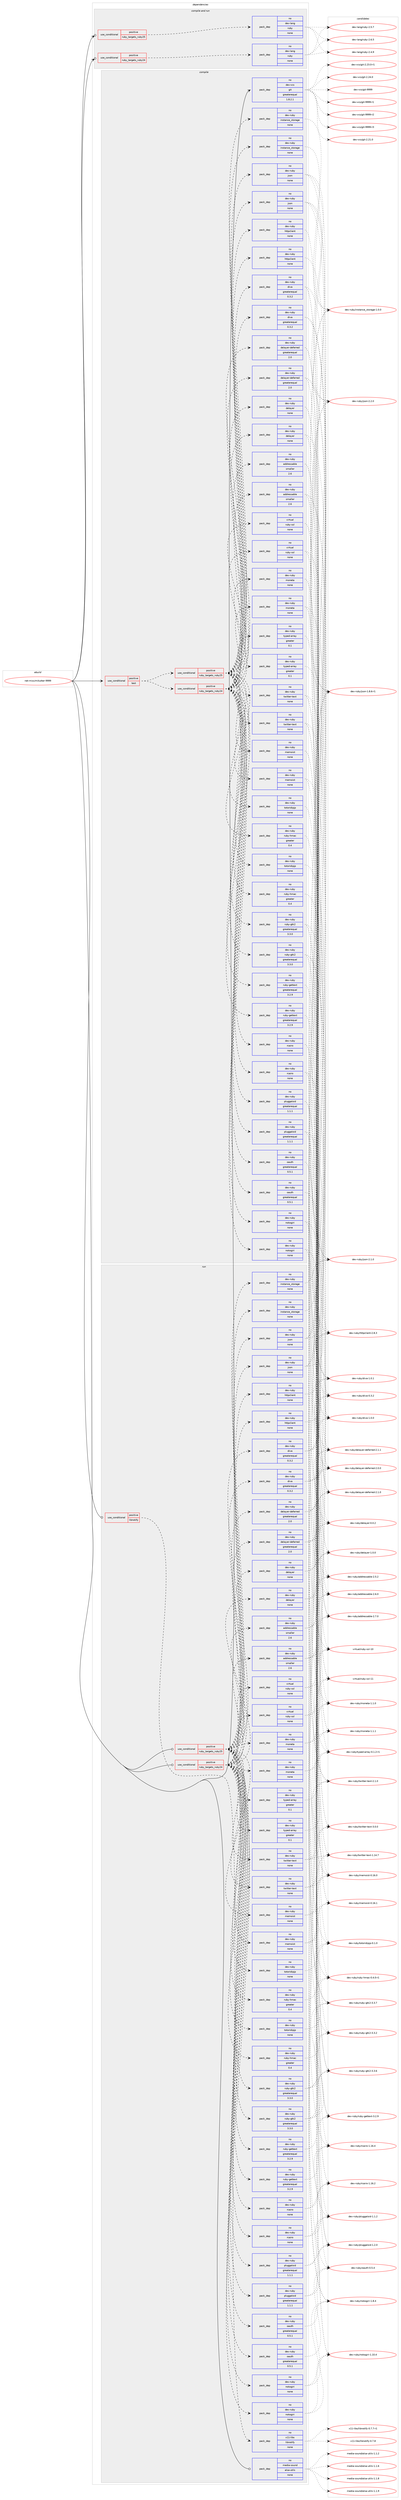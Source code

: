 digraph prolog {

# *************
# Graph options
# *************

newrank=true;
concentrate=true;
compound=true;
graph [rankdir=LR,fontname=Helvetica,fontsize=10,ranksep=1.5];#, ranksep=2.5, nodesep=0.2];
edge  [arrowhead=vee];
node  [fontname=Helvetica,fontsize=10];

# **********
# The ebuild
# **********

subgraph cluster_leftcol {
color=gray;
rank=same;
label=<<i>ebuild</i>>;
id [label="net-misc/mikutter-9999", color=red, width=4, href="../net-misc/mikutter-9999.svg"];
}

# ****************
# The dependencies
# ****************

subgraph cluster_midcol {
color=gray;
label=<<i>dependencies</i>>;
subgraph cluster_compile {
fillcolor="#eeeeee";
style=filled;
label=<<i>compile</i>>;
subgraph cond203485 {
dependency834314 [label=<<TABLE BORDER="0" CELLBORDER="1" CELLSPACING="0" CELLPADDING="4"><TR><TD ROWSPAN="3" CELLPADDING="10">use_conditional</TD></TR><TR><TD>positive</TD></TR><TR><TD>test</TD></TR></TABLE>>, shape=none, color=red];
subgraph cond203486 {
dependency834315 [label=<<TABLE BORDER="0" CELLBORDER="1" CELLSPACING="0" CELLPADDING="4"><TR><TD ROWSPAN="3" CELLPADDING="10">use_conditional</TD></TR><TR><TD>positive</TD></TR><TR><TD>ruby_targets_ruby24</TD></TR></TABLE>>, shape=none, color=red];
subgraph pack616203 {
dependency834316 [label=<<TABLE BORDER="0" CELLBORDER="1" CELLSPACING="0" CELLPADDING="4" WIDTH="220"><TR><TD ROWSPAN="6" CELLPADDING="30">pack_dep</TD></TR><TR><TD WIDTH="110">no</TD></TR><TR><TD>dev-ruby</TD></TR><TR><TD>addressable</TD></TR><TR><TD>smaller</TD></TR><TR><TD>2.6</TD></TR></TABLE>>, shape=none, color=blue];
}
dependency834315:e -> dependency834316:w [weight=20,style="dashed",arrowhead="vee"];
subgraph pack616204 {
dependency834317 [label=<<TABLE BORDER="0" CELLBORDER="1" CELLSPACING="0" CELLPADDING="4" WIDTH="220"><TR><TD ROWSPAN="6" CELLPADDING="30">pack_dep</TD></TR><TR><TD WIDTH="110">no</TD></TR><TR><TD>dev-ruby</TD></TR><TR><TD>delayer</TD></TR><TR><TD>none</TD></TR><TR><TD></TD></TR></TABLE>>, shape=none, color=blue];
}
dependency834315:e -> dependency834317:w [weight=20,style="dashed",arrowhead="vee"];
subgraph pack616205 {
dependency834318 [label=<<TABLE BORDER="0" CELLBORDER="1" CELLSPACING="0" CELLPADDING="4" WIDTH="220"><TR><TD ROWSPAN="6" CELLPADDING="30">pack_dep</TD></TR><TR><TD WIDTH="110">no</TD></TR><TR><TD>dev-ruby</TD></TR><TR><TD>delayer-deferred</TD></TR><TR><TD>greaterequal</TD></TR><TR><TD>2.0</TD></TR></TABLE>>, shape=none, color=blue];
}
dependency834315:e -> dependency834318:w [weight=20,style="dashed",arrowhead="vee"];
subgraph pack616206 {
dependency834319 [label=<<TABLE BORDER="0" CELLBORDER="1" CELLSPACING="0" CELLPADDING="4" WIDTH="220"><TR><TD ROWSPAN="6" CELLPADDING="30">pack_dep</TD></TR><TR><TD WIDTH="110">no</TD></TR><TR><TD>dev-ruby</TD></TR><TR><TD>diva</TD></TR><TR><TD>greaterequal</TD></TR><TR><TD>0.3.2</TD></TR></TABLE>>, shape=none, color=blue];
}
dependency834315:e -> dependency834319:w [weight=20,style="dashed",arrowhead="vee"];
subgraph pack616207 {
dependency834320 [label=<<TABLE BORDER="0" CELLBORDER="1" CELLSPACING="0" CELLPADDING="4" WIDTH="220"><TR><TD ROWSPAN="6" CELLPADDING="30">pack_dep</TD></TR><TR><TD WIDTH="110">no</TD></TR><TR><TD>dev-ruby</TD></TR><TR><TD>httpclient</TD></TR><TR><TD>none</TD></TR><TR><TD></TD></TR></TABLE>>, shape=none, color=blue];
}
dependency834315:e -> dependency834320:w [weight=20,style="dashed",arrowhead="vee"];
subgraph pack616208 {
dependency834321 [label=<<TABLE BORDER="0" CELLBORDER="1" CELLSPACING="0" CELLPADDING="4" WIDTH="220"><TR><TD ROWSPAN="6" CELLPADDING="30">pack_dep</TD></TR><TR><TD WIDTH="110">no</TD></TR><TR><TD>dev-ruby</TD></TR><TR><TD>json</TD></TR><TR><TD>none</TD></TR><TR><TD></TD></TR></TABLE>>, shape=none, color=blue];
}
dependency834315:e -> dependency834321:w [weight=20,style="dashed",arrowhead="vee"];
subgraph pack616209 {
dependency834322 [label=<<TABLE BORDER="0" CELLBORDER="1" CELLSPACING="0" CELLPADDING="4" WIDTH="220"><TR><TD ROWSPAN="6" CELLPADDING="30">pack_dep</TD></TR><TR><TD WIDTH="110">no</TD></TR><TR><TD>dev-ruby</TD></TR><TR><TD>instance_storage</TD></TR><TR><TD>none</TD></TR><TR><TD></TD></TR></TABLE>>, shape=none, color=blue];
}
dependency834315:e -> dependency834322:w [weight=20,style="dashed",arrowhead="vee"];
subgraph pack616210 {
dependency834323 [label=<<TABLE BORDER="0" CELLBORDER="1" CELLSPACING="0" CELLPADDING="4" WIDTH="220"><TR><TD ROWSPAN="6" CELLPADDING="30">pack_dep</TD></TR><TR><TD WIDTH="110">no</TD></TR><TR><TD>dev-ruby</TD></TR><TR><TD>memoist</TD></TR><TR><TD>none</TD></TR><TR><TD></TD></TR></TABLE>>, shape=none, color=blue];
}
dependency834315:e -> dependency834323:w [weight=20,style="dashed",arrowhead="vee"];
subgraph pack616211 {
dependency834324 [label=<<TABLE BORDER="0" CELLBORDER="1" CELLSPACING="0" CELLPADDING="4" WIDTH="220"><TR><TD ROWSPAN="6" CELLPADDING="30">pack_dep</TD></TR><TR><TD WIDTH="110">no</TD></TR><TR><TD>dev-ruby</TD></TR><TR><TD>moneta</TD></TR><TR><TD>none</TD></TR><TR><TD></TD></TR></TABLE>>, shape=none, color=blue];
}
dependency834315:e -> dependency834324:w [weight=20,style="dashed",arrowhead="vee"];
subgraph pack616212 {
dependency834325 [label=<<TABLE BORDER="0" CELLBORDER="1" CELLSPACING="0" CELLPADDING="4" WIDTH="220"><TR><TD ROWSPAN="6" CELLPADDING="30">pack_dep</TD></TR><TR><TD WIDTH="110">no</TD></TR><TR><TD>dev-ruby</TD></TR><TR><TD>nokogiri</TD></TR><TR><TD>none</TD></TR><TR><TD></TD></TR></TABLE>>, shape=none, color=blue];
}
dependency834315:e -> dependency834325:w [weight=20,style="dashed",arrowhead="vee"];
subgraph pack616213 {
dependency834326 [label=<<TABLE BORDER="0" CELLBORDER="1" CELLSPACING="0" CELLPADDING="4" WIDTH="220"><TR><TD ROWSPAN="6" CELLPADDING="30">pack_dep</TD></TR><TR><TD WIDTH="110">no</TD></TR><TR><TD>dev-ruby</TD></TR><TR><TD>oauth</TD></TR><TR><TD>greaterequal</TD></TR><TR><TD>0.5.1</TD></TR></TABLE>>, shape=none, color=blue];
}
dependency834315:e -> dependency834326:w [weight=20,style="dashed",arrowhead="vee"];
subgraph pack616214 {
dependency834327 [label=<<TABLE BORDER="0" CELLBORDER="1" CELLSPACING="0" CELLPADDING="4" WIDTH="220"><TR><TD ROWSPAN="6" CELLPADDING="30">pack_dep</TD></TR><TR><TD WIDTH="110">no</TD></TR><TR><TD>dev-ruby</TD></TR><TR><TD>pluggaloid</TD></TR><TR><TD>greaterequal</TD></TR><TR><TD>1.1.1</TD></TR></TABLE>>, shape=none, color=blue];
}
dependency834315:e -> dependency834327:w [weight=20,style="dashed",arrowhead="vee"];
subgraph pack616215 {
dependency834328 [label=<<TABLE BORDER="0" CELLBORDER="1" CELLSPACING="0" CELLPADDING="4" WIDTH="220"><TR><TD ROWSPAN="6" CELLPADDING="30">pack_dep</TD></TR><TR><TD WIDTH="110">no</TD></TR><TR><TD>dev-ruby</TD></TR><TR><TD>rcairo</TD></TR><TR><TD>none</TD></TR><TR><TD></TD></TR></TABLE>>, shape=none, color=blue];
}
dependency834315:e -> dependency834328:w [weight=20,style="dashed",arrowhead="vee"];
subgraph pack616216 {
dependency834329 [label=<<TABLE BORDER="0" CELLBORDER="1" CELLSPACING="0" CELLPADDING="4" WIDTH="220"><TR><TD ROWSPAN="6" CELLPADDING="30">pack_dep</TD></TR><TR><TD WIDTH="110">no</TD></TR><TR><TD>dev-ruby</TD></TR><TR><TD>ruby-gettext</TD></TR><TR><TD>greaterequal</TD></TR><TR><TD>3.2.9</TD></TR></TABLE>>, shape=none, color=blue];
}
dependency834315:e -> dependency834329:w [weight=20,style="dashed",arrowhead="vee"];
subgraph pack616217 {
dependency834330 [label=<<TABLE BORDER="0" CELLBORDER="1" CELLSPACING="0" CELLPADDING="4" WIDTH="220"><TR><TD ROWSPAN="6" CELLPADDING="30">pack_dep</TD></TR><TR><TD WIDTH="110">no</TD></TR><TR><TD>dev-ruby</TD></TR><TR><TD>ruby-gtk2</TD></TR><TR><TD>greaterequal</TD></TR><TR><TD>3.3.0</TD></TR></TABLE>>, shape=none, color=blue];
}
dependency834315:e -> dependency834330:w [weight=20,style="dashed",arrowhead="vee"];
subgraph pack616218 {
dependency834331 [label=<<TABLE BORDER="0" CELLBORDER="1" CELLSPACING="0" CELLPADDING="4" WIDTH="220"><TR><TD ROWSPAN="6" CELLPADDING="30">pack_dep</TD></TR><TR><TD WIDTH="110">no</TD></TR><TR><TD>dev-ruby</TD></TR><TR><TD>ruby-hmac</TD></TR><TR><TD>greater</TD></TR><TR><TD>0.4</TD></TR></TABLE>>, shape=none, color=blue];
}
dependency834315:e -> dependency834331:w [weight=20,style="dashed",arrowhead="vee"];
subgraph pack616219 {
dependency834332 [label=<<TABLE BORDER="0" CELLBORDER="1" CELLSPACING="0" CELLPADDING="4" WIDTH="220"><TR><TD ROWSPAN="6" CELLPADDING="30">pack_dep</TD></TR><TR><TD WIDTH="110">no</TD></TR><TR><TD>dev-ruby</TD></TR><TR><TD>totoridipjp</TD></TR><TR><TD>none</TD></TR><TR><TD></TD></TR></TABLE>>, shape=none, color=blue];
}
dependency834315:e -> dependency834332:w [weight=20,style="dashed",arrowhead="vee"];
subgraph pack616220 {
dependency834333 [label=<<TABLE BORDER="0" CELLBORDER="1" CELLSPACING="0" CELLPADDING="4" WIDTH="220"><TR><TD ROWSPAN="6" CELLPADDING="30">pack_dep</TD></TR><TR><TD WIDTH="110">no</TD></TR><TR><TD>dev-ruby</TD></TR><TR><TD>twitter-text</TD></TR><TR><TD>none</TD></TR><TR><TD></TD></TR></TABLE>>, shape=none, color=blue];
}
dependency834315:e -> dependency834333:w [weight=20,style="dashed",arrowhead="vee"];
subgraph pack616221 {
dependency834334 [label=<<TABLE BORDER="0" CELLBORDER="1" CELLSPACING="0" CELLPADDING="4" WIDTH="220"><TR><TD ROWSPAN="6" CELLPADDING="30">pack_dep</TD></TR><TR><TD WIDTH="110">no</TD></TR><TR><TD>dev-ruby</TD></TR><TR><TD>typed-array</TD></TR><TR><TD>greater</TD></TR><TR><TD>0.1</TD></TR></TABLE>>, shape=none, color=blue];
}
dependency834315:e -> dependency834334:w [weight=20,style="dashed",arrowhead="vee"];
subgraph pack616222 {
dependency834335 [label=<<TABLE BORDER="0" CELLBORDER="1" CELLSPACING="0" CELLPADDING="4" WIDTH="220"><TR><TD ROWSPAN="6" CELLPADDING="30">pack_dep</TD></TR><TR><TD WIDTH="110">no</TD></TR><TR><TD>virtual</TD></TR><TR><TD>ruby-ssl</TD></TR><TR><TD>none</TD></TR><TR><TD></TD></TR></TABLE>>, shape=none, color=blue];
}
dependency834315:e -> dependency834335:w [weight=20,style="dashed",arrowhead="vee"];
}
dependency834314:e -> dependency834315:w [weight=20,style="dashed",arrowhead="vee"];
subgraph cond203487 {
dependency834336 [label=<<TABLE BORDER="0" CELLBORDER="1" CELLSPACING="0" CELLPADDING="4"><TR><TD ROWSPAN="3" CELLPADDING="10">use_conditional</TD></TR><TR><TD>positive</TD></TR><TR><TD>ruby_targets_ruby25</TD></TR></TABLE>>, shape=none, color=red];
subgraph pack616223 {
dependency834337 [label=<<TABLE BORDER="0" CELLBORDER="1" CELLSPACING="0" CELLPADDING="4" WIDTH="220"><TR><TD ROWSPAN="6" CELLPADDING="30">pack_dep</TD></TR><TR><TD WIDTH="110">no</TD></TR><TR><TD>dev-ruby</TD></TR><TR><TD>addressable</TD></TR><TR><TD>smaller</TD></TR><TR><TD>2.6</TD></TR></TABLE>>, shape=none, color=blue];
}
dependency834336:e -> dependency834337:w [weight=20,style="dashed",arrowhead="vee"];
subgraph pack616224 {
dependency834338 [label=<<TABLE BORDER="0" CELLBORDER="1" CELLSPACING="0" CELLPADDING="4" WIDTH="220"><TR><TD ROWSPAN="6" CELLPADDING="30">pack_dep</TD></TR><TR><TD WIDTH="110">no</TD></TR><TR><TD>dev-ruby</TD></TR><TR><TD>delayer</TD></TR><TR><TD>none</TD></TR><TR><TD></TD></TR></TABLE>>, shape=none, color=blue];
}
dependency834336:e -> dependency834338:w [weight=20,style="dashed",arrowhead="vee"];
subgraph pack616225 {
dependency834339 [label=<<TABLE BORDER="0" CELLBORDER="1" CELLSPACING="0" CELLPADDING="4" WIDTH="220"><TR><TD ROWSPAN="6" CELLPADDING="30">pack_dep</TD></TR><TR><TD WIDTH="110">no</TD></TR><TR><TD>dev-ruby</TD></TR><TR><TD>delayer-deferred</TD></TR><TR><TD>greaterequal</TD></TR><TR><TD>2.0</TD></TR></TABLE>>, shape=none, color=blue];
}
dependency834336:e -> dependency834339:w [weight=20,style="dashed",arrowhead="vee"];
subgraph pack616226 {
dependency834340 [label=<<TABLE BORDER="0" CELLBORDER="1" CELLSPACING="0" CELLPADDING="4" WIDTH="220"><TR><TD ROWSPAN="6" CELLPADDING="30">pack_dep</TD></TR><TR><TD WIDTH="110">no</TD></TR><TR><TD>dev-ruby</TD></TR><TR><TD>diva</TD></TR><TR><TD>greaterequal</TD></TR><TR><TD>0.3.2</TD></TR></TABLE>>, shape=none, color=blue];
}
dependency834336:e -> dependency834340:w [weight=20,style="dashed",arrowhead="vee"];
subgraph pack616227 {
dependency834341 [label=<<TABLE BORDER="0" CELLBORDER="1" CELLSPACING="0" CELLPADDING="4" WIDTH="220"><TR><TD ROWSPAN="6" CELLPADDING="30">pack_dep</TD></TR><TR><TD WIDTH="110">no</TD></TR><TR><TD>dev-ruby</TD></TR><TR><TD>httpclient</TD></TR><TR><TD>none</TD></TR><TR><TD></TD></TR></TABLE>>, shape=none, color=blue];
}
dependency834336:e -> dependency834341:w [weight=20,style="dashed",arrowhead="vee"];
subgraph pack616228 {
dependency834342 [label=<<TABLE BORDER="0" CELLBORDER="1" CELLSPACING="0" CELLPADDING="4" WIDTH="220"><TR><TD ROWSPAN="6" CELLPADDING="30">pack_dep</TD></TR><TR><TD WIDTH="110">no</TD></TR><TR><TD>dev-ruby</TD></TR><TR><TD>json</TD></TR><TR><TD>none</TD></TR><TR><TD></TD></TR></TABLE>>, shape=none, color=blue];
}
dependency834336:e -> dependency834342:w [weight=20,style="dashed",arrowhead="vee"];
subgraph pack616229 {
dependency834343 [label=<<TABLE BORDER="0" CELLBORDER="1" CELLSPACING="0" CELLPADDING="4" WIDTH="220"><TR><TD ROWSPAN="6" CELLPADDING="30">pack_dep</TD></TR><TR><TD WIDTH="110">no</TD></TR><TR><TD>dev-ruby</TD></TR><TR><TD>instance_storage</TD></TR><TR><TD>none</TD></TR><TR><TD></TD></TR></TABLE>>, shape=none, color=blue];
}
dependency834336:e -> dependency834343:w [weight=20,style="dashed",arrowhead="vee"];
subgraph pack616230 {
dependency834344 [label=<<TABLE BORDER="0" CELLBORDER="1" CELLSPACING="0" CELLPADDING="4" WIDTH="220"><TR><TD ROWSPAN="6" CELLPADDING="30">pack_dep</TD></TR><TR><TD WIDTH="110">no</TD></TR><TR><TD>dev-ruby</TD></TR><TR><TD>memoist</TD></TR><TR><TD>none</TD></TR><TR><TD></TD></TR></TABLE>>, shape=none, color=blue];
}
dependency834336:e -> dependency834344:w [weight=20,style="dashed",arrowhead="vee"];
subgraph pack616231 {
dependency834345 [label=<<TABLE BORDER="0" CELLBORDER="1" CELLSPACING="0" CELLPADDING="4" WIDTH="220"><TR><TD ROWSPAN="6" CELLPADDING="30">pack_dep</TD></TR><TR><TD WIDTH="110">no</TD></TR><TR><TD>dev-ruby</TD></TR><TR><TD>moneta</TD></TR><TR><TD>none</TD></TR><TR><TD></TD></TR></TABLE>>, shape=none, color=blue];
}
dependency834336:e -> dependency834345:w [weight=20,style="dashed",arrowhead="vee"];
subgraph pack616232 {
dependency834346 [label=<<TABLE BORDER="0" CELLBORDER="1" CELLSPACING="0" CELLPADDING="4" WIDTH="220"><TR><TD ROWSPAN="6" CELLPADDING="30">pack_dep</TD></TR><TR><TD WIDTH="110">no</TD></TR><TR><TD>dev-ruby</TD></TR><TR><TD>nokogiri</TD></TR><TR><TD>none</TD></TR><TR><TD></TD></TR></TABLE>>, shape=none, color=blue];
}
dependency834336:e -> dependency834346:w [weight=20,style="dashed",arrowhead="vee"];
subgraph pack616233 {
dependency834347 [label=<<TABLE BORDER="0" CELLBORDER="1" CELLSPACING="0" CELLPADDING="4" WIDTH="220"><TR><TD ROWSPAN="6" CELLPADDING="30">pack_dep</TD></TR><TR><TD WIDTH="110">no</TD></TR><TR><TD>dev-ruby</TD></TR><TR><TD>oauth</TD></TR><TR><TD>greaterequal</TD></TR><TR><TD>0.5.1</TD></TR></TABLE>>, shape=none, color=blue];
}
dependency834336:e -> dependency834347:w [weight=20,style="dashed",arrowhead="vee"];
subgraph pack616234 {
dependency834348 [label=<<TABLE BORDER="0" CELLBORDER="1" CELLSPACING="0" CELLPADDING="4" WIDTH="220"><TR><TD ROWSPAN="6" CELLPADDING="30">pack_dep</TD></TR><TR><TD WIDTH="110">no</TD></TR><TR><TD>dev-ruby</TD></TR><TR><TD>pluggaloid</TD></TR><TR><TD>greaterequal</TD></TR><TR><TD>1.1.1</TD></TR></TABLE>>, shape=none, color=blue];
}
dependency834336:e -> dependency834348:w [weight=20,style="dashed",arrowhead="vee"];
subgraph pack616235 {
dependency834349 [label=<<TABLE BORDER="0" CELLBORDER="1" CELLSPACING="0" CELLPADDING="4" WIDTH="220"><TR><TD ROWSPAN="6" CELLPADDING="30">pack_dep</TD></TR><TR><TD WIDTH="110">no</TD></TR><TR><TD>dev-ruby</TD></TR><TR><TD>rcairo</TD></TR><TR><TD>none</TD></TR><TR><TD></TD></TR></TABLE>>, shape=none, color=blue];
}
dependency834336:e -> dependency834349:w [weight=20,style="dashed",arrowhead="vee"];
subgraph pack616236 {
dependency834350 [label=<<TABLE BORDER="0" CELLBORDER="1" CELLSPACING="0" CELLPADDING="4" WIDTH="220"><TR><TD ROWSPAN="6" CELLPADDING="30">pack_dep</TD></TR><TR><TD WIDTH="110">no</TD></TR><TR><TD>dev-ruby</TD></TR><TR><TD>ruby-gettext</TD></TR><TR><TD>greaterequal</TD></TR><TR><TD>3.2.9</TD></TR></TABLE>>, shape=none, color=blue];
}
dependency834336:e -> dependency834350:w [weight=20,style="dashed",arrowhead="vee"];
subgraph pack616237 {
dependency834351 [label=<<TABLE BORDER="0" CELLBORDER="1" CELLSPACING="0" CELLPADDING="4" WIDTH="220"><TR><TD ROWSPAN="6" CELLPADDING="30">pack_dep</TD></TR><TR><TD WIDTH="110">no</TD></TR><TR><TD>dev-ruby</TD></TR><TR><TD>ruby-gtk2</TD></TR><TR><TD>greaterequal</TD></TR><TR><TD>3.3.0</TD></TR></TABLE>>, shape=none, color=blue];
}
dependency834336:e -> dependency834351:w [weight=20,style="dashed",arrowhead="vee"];
subgraph pack616238 {
dependency834352 [label=<<TABLE BORDER="0" CELLBORDER="1" CELLSPACING="0" CELLPADDING="4" WIDTH="220"><TR><TD ROWSPAN="6" CELLPADDING="30">pack_dep</TD></TR><TR><TD WIDTH="110">no</TD></TR><TR><TD>dev-ruby</TD></TR><TR><TD>ruby-hmac</TD></TR><TR><TD>greater</TD></TR><TR><TD>0.4</TD></TR></TABLE>>, shape=none, color=blue];
}
dependency834336:e -> dependency834352:w [weight=20,style="dashed",arrowhead="vee"];
subgraph pack616239 {
dependency834353 [label=<<TABLE BORDER="0" CELLBORDER="1" CELLSPACING="0" CELLPADDING="4" WIDTH="220"><TR><TD ROWSPAN="6" CELLPADDING="30">pack_dep</TD></TR><TR><TD WIDTH="110">no</TD></TR><TR><TD>dev-ruby</TD></TR><TR><TD>totoridipjp</TD></TR><TR><TD>none</TD></TR><TR><TD></TD></TR></TABLE>>, shape=none, color=blue];
}
dependency834336:e -> dependency834353:w [weight=20,style="dashed",arrowhead="vee"];
subgraph pack616240 {
dependency834354 [label=<<TABLE BORDER="0" CELLBORDER="1" CELLSPACING="0" CELLPADDING="4" WIDTH="220"><TR><TD ROWSPAN="6" CELLPADDING="30">pack_dep</TD></TR><TR><TD WIDTH="110">no</TD></TR><TR><TD>dev-ruby</TD></TR><TR><TD>twitter-text</TD></TR><TR><TD>none</TD></TR><TR><TD></TD></TR></TABLE>>, shape=none, color=blue];
}
dependency834336:e -> dependency834354:w [weight=20,style="dashed",arrowhead="vee"];
subgraph pack616241 {
dependency834355 [label=<<TABLE BORDER="0" CELLBORDER="1" CELLSPACING="0" CELLPADDING="4" WIDTH="220"><TR><TD ROWSPAN="6" CELLPADDING="30">pack_dep</TD></TR><TR><TD WIDTH="110">no</TD></TR><TR><TD>dev-ruby</TD></TR><TR><TD>typed-array</TD></TR><TR><TD>greater</TD></TR><TR><TD>0.1</TD></TR></TABLE>>, shape=none, color=blue];
}
dependency834336:e -> dependency834355:w [weight=20,style="dashed",arrowhead="vee"];
subgraph pack616242 {
dependency834356 [label=<<TABLE BORDER="0" CELLBORDER="1" CELLSPACING="0" CELLPADDING="4" WIDTH="220"><TR><TD ROWSPAN="6" CELLPADDING="30">pack_dep</TD></TR><TR><TD WIDTH="110">no</TD></TR><TR><TD>virtual</TD></TR><TR><TD>ruby-ssl</TD></TR><TR><TD>none</TD></TR><TR><TD></TD></TR></TABLE>>, shape=none, color=blue];
}
dependency834336:e -> dependency834356:w [weight=20,style="dashed",arrowhead="vee"];
}
dependency834314:e -> dependency834336:w [weight=20,style="dashed",arrowhead="vee"];
}
id:e -> dependency834314:w [weight=20,style="solid",arrowhead="vee"];
subgraph pack616243 {
dependency834357 [label=<<TABLE BORDER="0" CELLBORDER="1" CELLSPACING="0" CELLPADDING="4" WIDTH="220"><TR><TD ROWSPAN="6" CELLPADDING="30">pack_dep</TD></TR><TR><TD WIDTH="110">no</TD></TR><TR><TD>dev-vcs</TD></TR><TR><TD>git</TD></TR><TR><TD>greaterequal</TD></TR><TR><TD>1.8.2.1</TD></TR></TABLE>>, shape=none, color=blue];
}
id:e -> dependency834357:w [weight=20,style="solid",arrowhead="vee"];
}
subgraph cluster_compileandrun {
fillcolor="#eeeeee";
style=filled;
label=<<i>compile and run</i>>;
subgraph cond203488 {
dependency834358 [label=<<TABLE BORDER="0" CELLBORDER="1" CELLSPACING="0" CELLPADDING="4"><TR><TD ROWSPAN="3" CELLPADDING="10">use_conditional</TD></TR><TR><TD>positive</TD></TR><TR><TD>ruby_targets_ruby24</TD></TR></TABLE>>, shape=none, color=red];
subgraph pack616244 {
dependency834359 [label=<<TABLE BORDER="0" CELLBORDER="1" CELLSPACING="0" CELLPADDING="4" WIDTH="220"><TR><TD ROWSPAN="6" CELLPADDING="30">pack_dep</TD></TR><TR><TD WIDTH="110">no</TD></TR><TR><TD>dev-lang</TD></TR><TR><TD>ruby</TD></TR><TR><TD>none</TD></TR><TR><TD></TD></TR></TABLE>>, shape=none, color=blue];
}
dependency834358:e -> dependency834359:w [weight=20,style="dashed",arrowhead="vee"];
}
id:e -> dependency834358:w [weight=20,style="solid",arrowhead="odotvee"];
subgraph cond203489 {
dependency834360 [label=<<TABLE BORDER="0" CELLBORDER="1" CELLSPACING="0" CELLPADDING="4"><TR><TD ROWSPAN="3" CELLPADDING="10">use_conditional</TD></TR><TR><TD>positive</TD></TR><TR><TD>ruby_targets_ruby25</TD></TR></TABLE>>, shape=none, color=red];
subgraph pack616245 {
dependency834361 [label=<<TABLE BORDER="0" CELLBORDER="1" CELLSPACING="0" CELLPADDING="4" WIDTH="220"><TR><TD ROWSPAN="6" CELLPADDING="30">pack_dep</TD></TR><TR><TD WIDTH="110">no</TD></TR><TR><TD>dev-lang</TD></TR><TR><TD>ruby</TD></TR><TR><TD>none</TD></TR><TR><TD></TD></TR></TABLE>>, shape=none, color=blue];
}
dependency834360:e -> dependency834361:w [weight=20,style="dashed",arrowhead="vee"];
}
id:e -> dependency834360:w [weight=20,style="solid",arrowhead="odotvee"];
}
subgraph cluster_run {
fillcolor="#eeeeee";
style=filled;
label=<<i>run</i>>;
subgraph cond203490 {
dependency834362 [label=<<TABLE BORDER="0" CELLBORDER="1" CELLSPACING="0" CELLPADDING="4"><TR><TD ROWSPAN="3" CELLPADDING="10">use_conditional</TD></TR><TR><TD>positive</TD></TR><TR><TD>libnotify</TD></TR></TABLE>>, shape=none, color=red];
subgraph pack616246 {
dependency834363 [label=<<TABLE BORDER="0" CELLBORDER="1" CELLSPACING="0" CELLPADDING="4" WIDTH="220"><TR><TD ROWSPAN="6" CELLPADDING="30">pack_dep</TD></TR><TR><TD WIDTH="110">no</TD></TR><TR><TD>x11-libs</TD></TR><TR><TD>libnotify</TD></TR><TR><TD>none</TD></TR><TR><TD></TD></TR></TABLE>>, shape=none, color=blue];
}
dependency834362:e -> dependency834363:w [weight=20,style="dashed",arrowhead="vee"];
}
id:e -> dependency834362:w [weight=20,style="solid",arrowhead="odot"];
subgraph cond203491 {
dependency834364 [label=<<TABLE BORDER="0" CELLBORDER="1" CELLSPACING="0" CELLPADDING="4"><TR><TD ROWSPAN="3" CELLPADDING="10">use_conditional</TD></TR><TR><TD>positive</TD></TR><TR><TD>ruby_targets_ruby24</TD></TR></TABLE>>, shape=none, color=red];
subgraph pack616247 {
dependency834365 [label=<<TABLE BORDER="0" CELLBORDER="1" CELLSPACING="0" CELLPADDING="4" WIDTH="220"><TR><TD ROWSPAN="6" CELLPADDING="30">pack_dep</TD></TR><TR><TD WIDTH="110">no</TD></TR><TR><TD>dev-ruby</TD></TR><TR><TD>addressable</TD></TR><TR><TD>smaller</TD></TR><TR><TD>2.6</TD></TR></TABLE>>, shape=none, color=blue];
}
dependency834364:e -> dependency834365:w [weight=20,style="dashed",arrowhead="vee"];
subgraph pack616248 {
dependency834366 [label=<<TABLE BORDER="0" CELLBORDER="1" CELLSPACING="0" CELLPADDING="4" WIDTH="220"><TR><TD ROWSPAN="6" CELLPADDING="30">pack_dep</TD></TR><TR><TD WIDTH="110">no</TD></TR><TR><TD>dev-ruby</TD></TR><TR><TD>delayer</TD></TR><TR><TD>none</TD></TR><TR><TD></TD></TR></TABLE>>, shape=none, color=blue];
}
dependency834364:e -> dependency834366:w [weight=20,style="dashed",arrowhead="vee"];
subgraph pack616249 {
dependency834367 [label=<<TABLE BORDER="0" CELLBORDER="1" CELLSPACING="0" CELLPADDING="4" WIDTH="220"><TR><TD ROWSPAN="6" CELLPADDING="30">pack_dep</TD></TR><TR><TD WIDTH="110">no</TD></TR><TR><TD>dev-ruby</TD></TR><TR><TD>delayer-deferred</TD></TR><TR><TD>greaterequal</TD></TR><TR><TD>2.0</TD></TR></TABLE>>, shape=none, color=blue];
}
dependency834364:e -> dependency834367:w [weight=20,style="dashed",arrowhead="vee"];
subgraph pack616250 {
dependency834368 [label=<<TABLE BORDER="0" CELLBORDER="1" CELLSPACING="0" CELLPADDING="4" WIDTH="220"><TR><TD ROWSPAN="6" CELLPADDING="30">pack_dep</TD></TR><TR><TD WIDTH="110">no</TD></TR><TR><TD>dev-ruby</TD></TR><TR><TD>diva</TD></TR><TR><TD>greaterequal</TD></TR><TR><TD>0.3.2</TD></TR></TABLE>>, shape=none, color=blue];
}
dependency834364:e -> dependency834368:w [weight=20,style="dashed",arrowhead="vee"];
subgraph pack616251 {
dependency834369 [label=<<TABLE BORDER="0" CELLBORDER="1" CELLSPACING="0" CELLPADDING="4" WIDTH="220"><TR><TD ROWSPAN="6" CELLPADDING="30">pack_dep</TD></TR><TR><TD WIDTH="110">no</TD></TR><TR><TD>dev-ruby</TD></TR><TR><TD>httpclient</TD></TR><TR><TD>none</TD></TR><TR><TD></TD></TR></TABLE>>, shape=none, color=blue];
}
dependency834364:e -> dependency834369:w [weight=20,style="dashed",arrowhead="vee"];
subgraph pack616252 {
dependency834370 [label=<<TABLE BORDER="0" CELLBORDER="1" CELLSPACING="0" CELLPADDING="4" WIDTH="220"><TR><TD ROWSPAN="6" CELLPADDING="30">pack_dep</TD></TR><TR><TD WIDTH="110">no</TD></TR><TR><TD>dev-ruby</TD></TR><TR><TD>json</TD></TR><TR><TD>none</TD></TR><TR><TD></TD></TR></TABLE>>, shape=none, color=blue];
}
dependency834364:e -> dependency834370:w [weight=20,style="dashed",arrowhead="vee"];
subgraph pack616253 {
dependency834371 [label=<<TABLE BORDER="0" CELLBORDER="1" CELLSPACING="0" CELLPADDING="4" WIDTH="220"><TR><TD ROWSPAN="6" CELLPADDING="30">pack_dep</TD></TR><TR><TD WIDTH="110">no</TD></TR><TR><TD>dev-ruby</TD></TR><TR><TD>instance_storage</TD></TR><TR><TD>none</TD></TR><TR><TD></TD></TR></TABLE>>, shape=none, color=blue];
}
dependency834364:e -> dependency834371:w [weight=20,style="dashed",arrowhead="vee"];
subgraph pack616254 {
dependency834372 [label=<<TABLE BORDER="0" CELLBORDER="1" CELLSPACING="0" CELLPADDING="4" WIDTH="220"><TR><TD ROWSPAN="6" CELLPADDING="30">pack_dep</TD></TR><TR><TD WIDTH="110">no</TD></TR><TR><TD>dev-ruby</TD></TR><TR><TD>memoist</TD></TR><TR><TD>none</TD></TR><TR><TD></TD></TR></TABLE>>, shape=none, color=blue];
}
dependency834364:e -> dependency834372:w [weight=20,style="dashed",arrowhead="vee"];
subgraph pack616255 {
dependency834373 [label=<<TABLE BORDER="0" CELLBORDER="1" CELLSPACING="0" CELLPADDING="4" WIDTH="220"><TR><TD ROWSPAN="6" CELLPADDING="30">pack_dep</TD></TR><TR><TD WIDTH="110">no</TD></TR><TR><TD>dev-ruby</TD></TR><TR><TD>moneta</TD></TR><TR><TD>none</TD></TR><TR><TD></TD></TR></TABLE>>, shape=none, color=blue];
}
dependency834364:e -> dependency834373:w [weight=20,style="dashed",arrowhead="vee"];
subgraph pack616256 {
dependency834374 [label=<<TABLE BORDER="0" CELLBORDER="1" CELLSPACING="0" CELLPADDING="4" WIDTH="220"><TR><TD ROWSPAN="6" CELLPADDING="30">pack_dep</TD></TR><TR><TD WIDTH="110">no</TD></TR><TR><TD>dev-ruby</TD></TR><TR><TD>nokogiri</TD></TR><TR><TD>none</TD></TR><TR><TD></TD></TR></TABLE>>, shape=none, color=blue];
}
dependency834364:e -> dependency834374:w [weight=20,style="dashed",arrowhead="vee"];
subgraph pack616257 {
dependency834375 [label=<<TABLE BORDER="0" CELLBORDER="1" CELLSPACING="0" CELLPADDING="4" WIDTH="220"><TR><TD ROWSPAN="6" CELLPADDING="30">pack_dep</TD></TR><TR><TD WIDTH="110">no</TD></TR><TR><TD>dev-ruby</TD></TR><TR><TD>oauth</TD></TR><TR><TD>greaterequal</TD></TR><TR><TD>0.5.1</TD></TR></TABLE>>, shape=none, color=blue];
}
dependency834364:e -> dependency834375:w [weight=20,style="dashed",arrowhead="vee"];
subgraph pack616258 {
dependency834376 [label=<<TABLE BORDER="0" CELLBORDER="1" CELLSPACING="0" CELLPADDING="4" WIDTH="220"><TR><TD ROWSPAN="6" CELLPADDING="30">pack_dep</TD></TR><TR><TD WIDTH="110">no</TD></TR><TR><TD>dev-ruby</TD></TR><TR><TD>pluggaloid</TD></TR><TR><TD>greaterequal</TD></TR><TR><TD>1.1.1</TD></TR></TABLE>>, shape=none, color=blue];
}
dependency834364:e -> dependency834376:w [weight=20,style="dashed",arrowhead="vee"];
subgraph pack616259 {
dependency834377 [label=<<TABLE BORDER="0" CELLBORDER="1" CELLSPACING="0" CELLPADDING="4" WIDTH="220"><TR><TD ROWSPAN="6" CELLPADDING="30">pack_dep</TD></TR><TR><TD WIDTH="110">no</TD></TR><TR><TD>dev-ruby</TD></TR><TR><TD>rcairo</TD></TR><TR><TD>none</TD></TR><TR><TD></TD></TR></TABLE>>, shape=none, color=blue];
}
dependency834364:e -> dependency834377:w [weight=20,style="dashed",arrowhead="vee"];
subgraph pack616260 {
dependency834378 [label=<<TABLE BORDER="0" CELLBORDER="1" CELLSPACING="0" CELLPADDING="4" WIDTH="220"><TR><TD ROWSPAN="6" CELLPADDING="30">pack_dep</TD></TR><TR><TD WIDTH="110">no</TD></TR><TR><TD>dev-ruby</TD></TR><TR><TD>ruby-gettext</TD></TR><TR><TD>greaterequal</TD></TR><TR><TD>3.2.9</TD></TR></TABLE>>, shape=none, color=blue];
}
dependency834364:e -> dependency834378:w [weight=20,style="dashed",arrowhead="vee"];
subgraph pack616261 {
dependency834379 [label=<<TABLE BORDER="0" CELLBORDER="1" CELLSPACING="0" CELLPADDING="4" WIDTH="220"><TR><TD ROWSPAN="6" CELLPADDING="30">pack_dep</TD></TR><TR><TD WIDTH="110">no</TD></TR><TR><TD>dev-ruby</TD></TR><TR><TD>ruby-gtk2</TD></TR><TR><TD>greaterequal</TD></TR><TR><TD>3.3.0</TD></TR></TABLE>>, shape=none, color=blue];
}
dependency834364:e -> dependency834379:w [weight=20,style="dashed",arrowhead="vee"];
subgraph pack616262 {
dependency834380 [label=<<TABLE BORDER="0" CELLBORDER="1" CELLSPACING="0" CELLPADDING="4" WIDTH="220"><TR><TD ROWSPAN="6" CELLPADDING="30">pack_dep</TD></TR><TR><TD WIDTH="110">no</TD></TR><TR><TD>dev-ruby</TD></TR><TR><TD>ruby-hmac</TD></TR><TR><TD>greater</TD></TR><TR><TD>0.4</TD></TR></TABLE>>, shape=none, color=blue];
}
dependency834364:e -> dependency834380:w [weight=20,style="dashed",arrowhead="vee"];
subgraph pack616263 {
dependency834381 [label=<<TABLE BORDER="0" CELLBORDER="1" CELLSPACING="0" CELLPADDING="4" WIDTH="220"><TR><TD ROWSPAN="6" CELLPADDING="30">pack_dep</TD></TR><TR><TD WIDTH="110">no</TD></TR><TR><TD>dev-ruby</TD></TR><TR><TD>totoridipjp</TD></TR><TR><TD>none</TD></TR><TR><TD></TD></TR></TABLE>>, shape=none, color=blue];
}
dependency834364:e -> dependency834381:w [weight=20,style="dashed",arrowhead="vee"];
subgraph pack616264 {
dependency834382 [label=<<TABLE BORDER="0" CELLBORDER="1" CELLSPACING="0" CELLPADDING="4" WIDTH="220"><TR><TD ROWSPAN="6" CELLPADDING="30">pack_dep</TD></TR><TR><TD WIDTH="110">no</TD></TR><TR><TD>dev-ruby</TD></TR><TR><TD>twitter-text</TD></TR><TR><TD>none</TD></TR><TR><TD></TD></TR></TABLE>>, shape=none, color=blue];
}
dependency834364:e -> dependency834382:w [weight=20,style="dashed",arrowhead="vee"];
subgraph pack616265 {
dependency834383 [label=<<TABLE BORDER="0" CELLBORDER="1" CELLSPACING="0" CELLPADDING="4" WIDTH="220"><TR><TD ROWSPAN="6" CELLPADDING="30">pack_dep</TD></TR><TR><TD WIDTH="110">no</TD></TR><TR><TD>dev-ruby</TD></TR><TR><TD>typed-array</TD></TR><TR><TD>greater</TD></TR><TR><TD>0.1</TD></TR></TABLE>>, shape=none, color=blue];
}
dependency834364:e -> dependency834383:w [weight=20,style="dashed",arrowhead="vee"];
subgraph pack616266 {
dependency834384 [label=<<TABLE BORDER="0" CELLBORDER="1" CELLSPACING="0" CELLPADDING="4" WIDTH="220"><TR><TD ROWSPAN="6" CELLPADDING="30">pack_dep</TD></TR><TR><TD WIDTH="110">no</TD></TR><TR><TD>virtual</TD></TR><TR><TD>ruby-ssl</TD></TR><TR><TD>none</TD></TR><TR><TD></TD></TR></TABLE>>, shape=none, color=blue];
}
dependency834364:e -> dependency834384:w [weight=20,style="dashed",arrowhead="vee"];
}
id:e -> dependency834364:w [weight=20,style="solid",arrowhead="odot"];
subgraph cond203492 {
dependency834385 [label=<<TABLE BORDER="0" CELLBORDER="1" CELLSPACING="0" CELLPADDING="4"><TR><TD ROWSPAN="3" CELLPADDING="10">use_conditional</TD></TR><TR><TD>positive</TD></TR><TR><TD>ruby_targets_ruby25</TD></TR></TABLE>>, shape=none, color=red];
subgraph pack616267 {
dependency834386 [label=<<TABLE BORDER="0" CELLBORDER="1" CELLSPACING="0" CELLPADDING="4" WIDTH="220"><TR><TD ROWSPAN="6" CELLPADDING="30">pack_dep</TD></TR><TR><TD WIDTH="110">no</TD></TR><TR><TD>dev-ruby</TD></TR><TR><TD>addressable</TD></TR><TR><TD>smaller</TD></TR><TR><TD>2.6</TD></TR></TABLE>>, shape=none, color=blue];
}
dependency834385:e -> dependency834386:w [weight=20,style="dashed",arrowhead="vee"];
subgraph pack616268 {
dependency834387 [label=<<TABLE BORDER="0" CELLBORDER="1" CELLSPACING="0" CELLPADDING="4" WIDTH="220"><TR><TD ROWSPAN="6" CELLPADDING="30">pack_dep</TD></TR><TR><TD WIDTH="110">no</TD></TR><TR><TD>dev-ruby</TD></TR><TR><TD>delayer</TD></TR><TR><TD>none</TD></TR><TR><TD></TD></TR></TABLE>>, shape=none, color=blue];
}
dependency834385:e -> dependency834387:w [weight=20,style="dashed",arrowhead="vee"];
subgraph pack616269 {
dependency834388 [label=<<TABLE BORDER="0" CELLBORDER="1" CELLSPACING="0" CELLPADDING="4" WIDTH="220"><TR><TD ROWSPAN="6" CELLPADDING="30">pack_dep</TD></TR><TR><TD WIDTH="110">no</TD></TR><TR><TD>dev-ruby</TD></TR><TR><TD>delayer-deferred</TD></TR><TR><TD>greaterequal</TD></TR><TR><TD>2.0</TD></TR></TABLE>>, shape=none, color=blue];
}
dependency834385:e -> dependency834388:w [weight=20,style="dashed",arrowhead="vee"];
subgraph pack616270 {
dependency834389 [label=<<TABLE BORDER="0" CELLBORDER="1" CELLSPACING="0" CELLPADDING="4" WIDTH="220"><TR><TD ROWSPAN="6" CELLPADDING="30">pack_dep</TD></TR><TR><TD WIDTH="110">no</TD></TR><TR><TD>dev-ruby</TD></TR><TR><TD>diva</TD></TR><TR><TD>greaterequal</TD></TR><TR><TD>0.3.2</TD></TR></TABLE>>, shape=none, color=blue];
}
dependency834385:e -> dependency834389:w [weight=20,style="dashed",arrowhead="vee"];
subgraph pack616271 {
dependency834390 [label=<<TABLE BORDER="0" CELLBORDER="1" CELLSPACING="0" CELLPADDING="4" WIDTH="220"><TR><TD ROWSPAN="6" CELLPADDING="30">pack_dep</TD></TR><TR><TD WIDTH="110">no</TD></TR><TR><TD>dev-ruby</TD></TR><TR><TD>httpclient</TD></TR><TR><TD>none</TD></TR><TR><TD></TD></TR></TABLE>>, shape=none, color=blue];
}
dependency834385:e -> dependency834390:w [weight=20,style="dashed",arrowhead="vee"];
subgraph pack616272 {
dependency834391 [label=<<TABLE BORDER="0" CELLBORDER="1" CELLSPACING="0" CELLPADDING="4" WIDTH="220"><TR><TD ROWSPAN="6" CELLPADDING="30">pack_dep</TD></TR><TR><TD WIDTH="110">no</TD></TR><TR><TD>dev-ruby</TD></TR><TR><TD>json</TD></TR><TR><TD>none</TD></TR><TR><TD></TD></TR></TABLE>>, shape=none, color=blue];
}
dependency834385:e -> dependency834391:w [weight=20,style="dashed",arrowhead="vee"];
subgraph pack616273 {
dependency834392 [label=<<TABLE BORDER="0" CELLBORDER="1" CELLSPACING="0" CELLPADDING="4" WIDTH="220"><TR><TD ROWSPAN="6" CELLPADDING="30">pack_dep</TD></TR><TR><TD WIDTH="110">no</TD></TR><TR><TD>dev-ruby</TD></TR><TR><TD>instance_storage</TD></TR><TR><TD>none</TD></TR><TR><TD></TD></TR></TABLE>>, shape=none, color=blue];
}
dependency834385:e -> dependency834392:w [weight=20,style="dashed",arrowhead="vee"];
subgraph pack616274 {
dependency834393 [label=<<TABLE BORDER="0" CELLBORDER="1" CELLSPACING="0" CELLPADDING="4" WIDTH="220"><TR><TD ROWSPAN="6" CELLPADDING="30">pack_dep</TD></TR><TR><TD WIDTH="110">no</TD></TR><TR><TD>dev-ruby</TD></TR><TR><TD>memoist</TD></TR><TR><TD>none</TD></TR><TR><TD></TD></TR></TABLE>>, shape=none, color=blue];
}
dependency834385:e -> dependency834393:w [weight=20,style="dashed",arrowhead="vee"];
subgraph pack616275 {
dependency834394 [label=<<TABLE BORDER="0" CELLBORDER="1" CELLSPACING="0" CELLPADDING="4" WIDTH="220"><TR><TD ROWSPAN="6" CELLPADDING="30">pack_dep</TD></TR><TR><TD WIDTH="110">no</TD></TR><TR><TD>dev-ruby</TD></TR><TR><TD>moneta</TD></TR><TR><TD>none</TD></TR><TR><TD></TD></TR></TABLE>>, shape=none, color=blue];
}
dependency834385:e -> dependency834394:w [weight=20,style="dashed",arrowhead="vee"];
subgraph pack616276 {
dependency834395 [label=<<TABLE BORDER="0" CELLBORDER="1" CELLSPACING="0" CELLPADDING="4" WIDTH="220"><TR><TD ROWSPAN="6" CELLPADDING="30">pack_dep</TD></TR><TR><TD WIDTH="110">no</TD></TR><TR><TD>dev-ruby</TD></TR><TR><TD>nokogiri</TD></TR><TR><TD>none</TD></TR><TR><TD></TD></TR></TABLE>>, shape=none, color=blue];
}
dependency834385:e -> dependency834395:w [weight=20,style="dashed",arrowhead="vee"];
subgraph pack616277 {
dependency834396 [label=<<TABLE BORDER="0" CELLBORDER="1" CELLSPACING="0" CELLPADDING="4" WIDTH="220"><TR><TD ROWSPAN="6" CELLPADDING="30">pack_dep</TD></TR><TR><TD WIDTH="110">no</TD></TR><TR><TD>dev-ruby</TD></TR><TR><TD>oauth</TD></TR><TR><TD>greaterequal</TD></TR><TR><TD>0.5.1</TD></TR></TABLE>>, shape=none, color=blue];
}
dependency834385:e -> dependency834396:w [weight=20,style="dashed",arrowhead="vee"];
subgraph pack616278 {
dependency834397 [label=<<TABLE BORDER="0" CELLBORDER="1" CELLSPACING="0" CELLPADDING="4" WIDTH="220"><TR><TD ROWSPAN="6" CELLPADDING="30">pack_dep</TD></TR><TR><TD WIDTH="110">no</TD></TR><TR><TD>dev-ruby</TD></TR><TR><TD>pluggaloid</TD></TR><TR><TD>greaterequal</TD></TR><TR><TD>1.1.1</TD></TR></TABLE>>, shape=none, color=blue];
}
dependency834385:e -> dependency834397:w [weight=20,style="dashed",arrowhead="vee"];
subgraph pack616279 {
dependency834398 [label=<<TABLE BORDER="0" CELLBORDER="1" CELLSPACING="0" CELLPADDING="4" WIDTH="220"><TR><TD ROWSPAN="6" CELLPADDING="30">pack_dep</TD></TR><TR><TD WIDTH="110">no</TD></TR><TR><TD>dev-ruby</TD></TR><TR><TD>rcairo</TD></TR><TR><TD>none</TD></TR><TR><TD></TD></TR></TABLE>>, shape=none, color=blue];
}
dependency834385:e -> dependency834398:w [weight=20,style="dashed",arrowhead="vee"];
subgraph pack616280 {
dependency834399 [label=<<TABLE BORDER="0" CELLBORDER="1" CELLSPACING="0" CELLPADDING="4" WIDTH="220"><TR><TD ROWSPAN="6" CELLPADDING="30">pack_dep</TD></TR><TR><TD WIDTH="110">no</TD></TR><TR><TD>dev-ruby</TD></TR><TR><TD>ruby-gettext</TD></TR><TR><TD>greaterequal</TD></TR><TR><TD>3.2.9</TD></TR></TABLE>>, shape=none, color=blue];
}
dependency834385:e -> dependency834399:w [weight=20,style="dashed",arrowhead="vee"];
subgraph pack616281 {
dependency834400 [label=<<TABLE BORDER="0" CELLBORDER="1" CELLSPACING="0" CELLPADDING="4" WIDTH="220"><TR><TD ROWSPAN="6" CELLPADDING="30">pack_dep</TD></TR><TR><TD WIDTH="110">no</TD></TR><TR><TD>dev-ruby</TD></TR><TR><TD>ruby-gtk2</TD></TR><TR><TD>greaterequal</TD></TR><TR><TD>3.3.0</TD></TR></TABLE>>, shape=none, color=blue];
}
dependency834385:e -> dependency834400:w [weight=20,style="dashed",arrowhead="vee"];
subgraph pack616282 {
dependency834401 [label=<<TABLE BORDER="0" CELLBORDER="1" CELLSPACING="0" CELLPADDING="4" WIDTH="220"><TR><TD ROWSPAN="6" CELLPADDING="30">pack_dep</TD></TR><TR><TD WIDTH="110">no</TD></TR><TR><TD>dev-ruby</TD></TR><TR><TD>ruby-hmac</TD></TR><TR><TD>greater</TD></TR><TR><TD>0.4</TD></TR></TABLE>>, shape=none, color=blue];
}
dependency834385:e -> dependency834401:w [weight=20,style="dashed",arrowhead="vee"];
subgraph pack616283 {
dependency834402 [label=<<TABLE BORDER="0" CELLBORDER="1" CELLSPACING="0" CELLPADDING="4" WIDTH="220"><TR><TD ROWSPAN="6" CELLPADDING="30">pack_dep</TD></TR><TR><TD WIDTH="110">no</TD></TR><TR><TD>dev-ruby</TD></TR><TR><TD>totoridipjp</TD></TR><TR><TD>none</TD></TR><TR><TD></TD></TR></TABLE>>, shape=none, color=blue];
}
dependency834385:e -> dependency834402:w [weight=20,style="dashed",arrowhead="vee"];
subgraph pack616284 {
dependency834403 [label=<<TABLE BORDER="0" CELLBORDER="1" CELLSPACING="0" CELLPADDING="4" WIDTH="220"><TR><TD ROWSPAN="6" CELLPADDING="30">pack_dep</TD></TR><TR><TD WIDTH="110">no</TD></TR><TR><TD>dev-ruby</TD></TR><TR><TD>twitter-text</TD></TR><TR><TD>none</TD></TR><TR><TD></TD></TR></TABLE>>, shape=none, color=blue];
}
dependency834385:e -> dependency834403:w [weight=20,style="dashed",arrowhead="vee"];
subgraph pack616285 {
dependency834404 [label=<<TABLE BORDER="0" CELLBORDER="1" CELLSPACING="0" CELLPADDING="4" WIDTH="220"><TR><TD ROWSPAN="6" CELLPADDING="30">pack_dep</TD></TR><TR><TD WIDTH="110">no</TD></TR><TR><TD>dev-ruby</TD></TR><TR><TD>typed-array</TD></TR><TR><TD>greater</TD></TR><TR><TD>0.1</TD></TR></TABLE>>, shape=none, color=blue];
}
dependency834385:e -> dependency834404:w [weight=20,style="dashed",arrowhead="vee"];
subgraph pack616286 {
dependency834405 [label=<<TABLE BORDER="0" CELLBORDER="1" CELLSPACING="0" CELLPADDING="4" WIDTH="220"><TR><TD ROWSPAN="6" CELLPADDING="30">pack_dep</TD></TR><TR><TD WIDTH="110">no</TD></TR><TR><TD>virtual</TD></TR><TR><TD>ruby-ssl</TD></TR><TR><TD>none</TD></TR><TR><TD></TD></TR></TABLE>>, shape=none, color=blue];
}
dependency834385:e -> dependency834405:w [weight=20,style="dashed",arrowhead="vee"];
}
id:e -> dependency834385:w [weight=20,style="solid",arrowhead="odot"];
subgraph pack616287 {
dependency834406 [label=<<TABLE BORDER="0" CELLBORDER="1" CELLSPACING="0" CELLPADDING="4" WIDTH="220"><TR><TD ROWSPAN="6" CELLPADDING="30">pack_dep</TD></TR><TR><TD WIDTH="110">no</TD></TR><TR><TD>media-sound</TD></TR><TR><TD>alsa-utils</TD></TR><TR><TD>none</TD></TR><TR><TD></TD></TR></TABLE>>, shape=none, color=blue];
}
id:e -> dependency834406:w [weight=20,style="solid",arrowhead="odot"];
}
}

# **************
# The candidates
# **************

subgraph cluster_choices {
rank=same;
color=gray;
label=<<i>candidates</i>>;

subgraph choice616203 {
color=black;
nodesep=1;
choice100101118451141179812147971001001141011151159798108101455046534650 [label="dev-ruby/addressable-2.5.2", color=red, width=4,href="../dev-ruby/addressable-2.5.2.svg"];
choice100101118451141179812147971001001141011151159798108101455046544648 [label="dev-ruby/addressable-2.6.0", color=red, width=4,href="../dev-ruby/addressable-2.6.0.svg"];
choice100101118451141179812147971001001141011151159798108101455046554648 [label="dev-ruby/addressable-2.7.0", color=red, width=4,href="../dev-ruby/addressable-2.7.0.svg"];
dependency834316:e -> choice100101118451141179812147971001001141011151159798108101455046534650:w [style=dotted,weight="100"];
dependency834316:e -> choice100101118451141179812147971001001141011151159798108101455046544648:w [style=dotted,weight="100"];
dependency834316:e -> choice100101118451141179812147971001001141011151159798108101455046554648:w [style=dotted,weight="100"];
}
subgraph choice616204 {
color=black;
nodesep=1;
choice10010111845114117981214710010110897121101114454846484650 [label="dev-ruby/delayer-0.0.2", color=red, width=4,href="../dev-ruby/delayer-0.0.2.svg"];
choice10010111845114117981214710010110897121101114454946484648 [label="dev-ruby/delayer-1.0.0", color=red, width=4,href="../dev-ruby/delayer-1.0.0.svg"];
dependency834317:e -> choice10010111845114117981214710010110897121101114454846484650:w [style=dotted,weight="100"];
dependency834317:e -> choice10010111845114117981214710010110897121101114454946484648:w [style=dotted,weight="100"];
}
subgraph choice616205 {
color=black;
nodesep=1;
choice1001011184511411798121471001011089712110111445100101102101114114101100455046484648 [label="dev-ruby/delayer-deferred-2.0.0", color=red, width=4,href="../dev-ruby/delayer-deferred-2.0.0.svg"];
choice1001011184511411798121471001011089712110111445100101102101114114101100455046494648 [label="dev-ruby/delayer-deferred-2.1.0", color=red, width=4,href="../dev-ruby/delayer-deferred-2.1.0.svg"];
choice1001011184511411798121471001011089712110111445100101102101114114101100455046494649 [label="dev-ruby/delayer-deferred-2.1.1", color=red, width=4,href="../dev-ruby/delayer-deferred-2.1.1.svg"];
dependency834318:e -> choice1001011184511411798121471001011089712110111445100101102101114114101100455046484648:w [style=dotted,weight="100"];
dependency834318:e -> choice1001011184511411798121471001011089712110111445100101102101114114101100455046494648:w [style=dotted,weight="100"];
dependency834318:e -> choice1001011184511411798121471001011089712110111445100101102101114114101100455046494649:w [style=dotted,weight="100"];
}
subgraph choice616206 {
color=black;
nodesep=1;
choice10010111845114117981214710010511897454846514650 [label="dev-ruby/diva-0.3.2", color=red, width=4,href="../dev-ruby/diva-0.3.2.svg"];
choice10010111845114117981214710010511897454946484648 [label="dev-ruby/diva-1.0.0", color=red, width=4,href="../dev-ruby/diva-1.0.0.svg"];
choice10010111845114117981214710010511897454946484649 [label="dev-ruby/diva-1.0.1", color=red, width=4,href="../dev-ruby/diva-1.0.1.svg"];
dependency834319:e -> choice10010111845114117981214710010511897454846514650:w [style=dotted,weight="100"];
dependency834319:e -> choice10010111845114117981214710010511897454946484648:w [style=dotted,weight="100"];
dependency834319:e -> choice10010111845114117981214710010511897454946484649:w [style=dotted,weight="100"];
}
subgraph choice616207 {
color=black;
nodesep=1;
choice10010111845114117981214710411611611299108105101110116455046564651 [label="dev-ruby/httpclient-2.8.3", color=red, width=4,href="../dev-ruby/httpclient-2.8.3.svg"];
dependency834320:e -> choice10010111845114117981214710411611611299108105101110116455046564651:w [style=dotted,weight="100"];
}
subgraph choice616208 {
color=black;
nodesep=1;
choice1001011184511411798121471061151111104549465646544511449 [label="dev-ruby/json-1.8.6-r1", color=red, width=4,href="../dev-ruby/json-1.8.6-r1.svg"];
choice100101118451141179812147106115111110455046494648 [label="dev-ruby/json-2.1.0", color=red, width=4,href="../dev-ruby/json-2.1.0.svg"];
choice100101118451141179812147106115111110455046504648 [label="dev-ruby/json-2.2.0", color=red, width=4,href="../dev-ruby/json-2.2.0.svg"];
dependency834321:e -> choice1001011184511411798121471061151111104549465646544511449:w [style=dotted,weight="100"];
dependency834321:e -> choice100101118451141179812147106115111110455046494648:w [style=dotted,weight="100"];
dependency834321:e -> choice100101118451141179812147106115111110455046504648:w [style=dotted,weight="100"];
}
subgraph choice616209 {
color=black;
nodesep=1;
choice10010111845114117981214710511011511697110991019511511611111497103101454946484648 [label="dev-ruby/instance_storage-1.0.0", color=red, width=4,href="../dev-ruby/instance_storage-1.0.0.svg"];
dependency834322:e -> choice10010111845114117981214710511011511697110991019511511611111497103101454946484648:w [style=dotted,weight="100"];
}
subgraph choice616210 {
color=black;
nodesep=1;
choice10010111845114117981214710910110911110511511645484649544648 [label="dev-ruby/memoist-0.16.0", color=red, width=4,href="../dev-ruby/memoist-0.16.0.svg"];
choice10010111845114117981214710910110911110511511645484649544649 [label="dev-ruby/memoist-0.16.1", color=red, width=4,href="../dev-ruby/memoist-0.16.1.svg"];
dependency834323:e -> choice10010111845114117981214710910110911110511511645484649544648:w [style=dotted,weight="100"];
dependency834323:e -> choice10010111845114117981214710910110911110511511645484649544649:w [style=dotted,weight="100"];
}
subgraph choice616211 {
color=black;
nodesep=1;
choice10010111845114117981214710911111010111697454946494648 [label="dev-ruby/moneta-1.1.0", color=red, width=4,href="../dev-ruby/moneta-1.1.0.svg"];
choice10010111845114117981214710911111010111697454946494649 [label="dev-ruby/moneta-1.1.1", color=red, width=4,href="../dev-ruby/moneta-1.1.1.svg"];
dependency834324:e -> choice10010111845114117981214710911111010111697454946494648:w [style=dotted,weight="100"];
dependency834324:e -> choice10010111845114117981214710911111010111697454946494649:w [style=dotted,weight="100"];
}
subgraph choice616212 {
color=black;
nodesep=1;
choice10010111845114117981214711011110711110310511410545494649484652 [label="dev-ruby/nokogiri-1.10.4", color=red, width=4,href="../dev-ruby/nokogiri-1.10.4.svg"];
choice100101118451141179812147110111107111103105114105454946564652 [label="dev-ruby/nokogiri-1.8.4", color=red, width=4,href="../dev-ruby/nokogiri-1.8.4.svg"];
dependency834325:e -> choice10010111845114117981214711011110711110310511410545494649484652:w [style=dotted,weight="100"];
dependency834325:e -> choice100101118451141179812147110111107111103105114105454946564652:w [style=dotted,weight="100"];
}
subgraph choice616213 {
color=black;
nodesep=1;
choice10010111845114117981214711197117116104454846534652 [label="dev-ruby/oauth-0.5.4", color=red, width=4,href="../dev-ruby/oauth-0.5.4.svg"];
dependency834326:e -> choice10010111845114117981214711197117116104454846534652:w [style=dotted,weight="100"];
}
subgraph choice616214 {
color=black;
nodesep=1;
choice10010111845114117981214711210811710310397108111105100454946494650 [label="dev-ruby/pluggaloid-1.1.2", color=red, width=4,href="../dev-ruby/pluggaloid-1.1.2.svg"];
choice10010111845114117981214711210811710310397108111105100454946504648 [label="dev-ruby/pluggaloid-1.2.0", color=red, width=4,href="../dev-ruby/pluggaloid-1.2.0.svg"];
dependency834327:e -> choice10010111845114117981214711210811710310397108111105100454946494650:w [style=dotted,weight="100"];
dependency834327:e -> choice10010111845114117981214711210811710310397108111105100454946504648:w [style=dotted,weight="100"];
}
subgraph choice616215 {
color=black;
nodesep=1;
choice100101118451141179812147114999710511411145494649544650 [label="dev-ruby/rcairo-1.16.2", color=red, width=4,href="../dev-ruby/rcairo-1.16.2.svg"];
choice100101118451141179812147114999710511411145494649544652 [label="dev-ruby/rcairo-1.16.4", color=red, width=4,href="../dev-ruby/rcairo-1.16.4.svg"];
dependency834328:e -> choice100101118451141179812147114999710511411145494649544650:w [style=dotted,weight="100"];
dependency834328:e -> choice100101118451141179812147114999710511411145494649544652:w [style=dotted,weight="100"];
}
subgraph choice616216 {
color=black;
nodesep=1;
choice1001011184511411798121471141179812145103101116116101120116455146504657 [label="dev-ruby/ruby-gettext-3.2.9", color=red, width=4,href="../dev-ruby/ruby-gettext-3.2.9.svg"];
dependency834329:e -> choice1001011184511411798121471141179812145103101116116101120116455146504657:w [style=dotted,weight="100"];
}
subgraph choice616217 {
color=black;
nodesep=1;
choice100101118451141179812147114117981214510311610750455146514650 [label="dev-ruby/ruby-gtk2-3.3.2", color=red, width=4,href="../dev-ruby/ruby-gtk2-3.3.2.svg"];
choice100101118451141179812147114117981214510311610750455146514654 [label="dev-ruby/ruby-gtk2-3.3.6", color=red, width=4,href="../dev-ruby/ruby-gtk2-3.3.6.svg"];
choice100101118451141179812147114117981214510311610750455146514655 [label="dev-ruby/ruby-gtk2-3.3.7", color=red, width=4,href="../dev-ruby/ruby-gtk2-3.3.7.svg"];
dependency834330:e -> choice100101118451141179812147114117981214510311610750455146514650:w [style=dotted,weight="100"];
dependency834330:e -> choice100101118451141179812147114117981214510311610750455146514654:w [style=dotted,weight="100"];
dependency834330:e -> choice100101118451141179812147114117981214510311610750455146514655:w [style=dotted,weight="100"];
}
subgraph choice616218 {
color=black;
nodesep=1;
choice100101118451141179812147114117981214510410997994548465246484511449 [label="dev-ruby/ruby-hmac-0.4.0-r1", color=red, width=4,href="../dev-ruby/ruby-hmac-0.4.0-r1.svg"];
dependency834331:e -> choice100101118451141179812147114117981214510410997994548465246484511449:w [style=dotted,weight="100"];
}
subgraph choice616219 {
color=black;
nodesep=1;
choice100101118451141179812147116111116111114105100105112106112454846494648 [label="dev-ruby/totoridipjp-0.1.0", color=red, width=4,href="../dev-ruby/totoridipjp-0.1.0.svg"];
dependency834332:e -> choice100101118451141179812147116111116111114105100105112106112454846494648:w [style=dotted,weight="100"];
}
subgraph choice616220 {
color=black;
nodesep=1;
choice1001011184511411798121471161191051161161011144511610112011645494649524655 [label="dev-ruby/twitter-text-1.14.7", color=red, width=4,href="../dev-ruby/twitter-text-1.14.7.svg"];
choice10010111845114117981214711611910511611610111445116101120116455046494648 [label="dev-ruby/twitter-text-2.1.0", color=red, width=4,href="../dev-ruby/twitter-text-2.1.0.svg"];
choice10010111845114117981214711611910511611610111445116101120116455146484648 [label="dev-ruby/twitter-text-3.0.0", color=red, width=4,href="../dev-ruby/twitter-text-3.0.0.svg"];
dependency834333:e -> choice1001011184511411798121471161191051161161011144511610112011645494649524655:w [style=dotted,weight="100"];
dependency834333:e -> choice10010111845114117981214711611910511611610111445116101120116455046494648:w [style=dotted,weight="100"];
dependency834333:e -> choice10010111845114117981214711611910511611610111445116101120116455146484648:w [style=dotted,weight="100"];
}
subgraph choice616221 {
color=black;
nodesep=1;
choice1001011184511411798121471161211121011004597114114971214548464946504511449 [label="dev-ruby/typed-array-0.1.2-r1", color=red, width=4,href="../dev-ruby/typed-array-0.1.2-r1.svg"];
dependency834334:e -> choice1001011184511411798121471161211121011004597114114971214548464946504511449:w [style=dotted,weight="100"];
}
subgraph choice616222 {
color=black;
nodesep=1;
choice11810511411611797108471141179812145115115108454948 [label="virtual/ruby-ssl-10", color=red, width=4,href="../virtual/ruby-ssl-10.svg"];
choice11810511411611797108471141179812145115115108454949 [label="virtual/ruby-ssl-11", color=red, width=4,href="../virtual/ruby-ssl-11.svg"];
dependency834335:e -> choice11810511411611797108471141179812145115115108454948:w [style=dotted,weight="100"];
dependency834335:e -> choice11810511411611797108471141179812145115115108454949:w [style=dotted,weight="100"];
}
subgraph choice616223 {
color=black;
nodesep=1;
choice100101118451141179812147971001001141011151159798108101455046534650 [label="dev-ruby/addressable-2.5.2", color=red, width=4,href="../dev-ruby/addressable-2.5.2.svg"];
choice100101118451141179812147971001001141011151159798108101455046544648 [label="dev-ruby/addressable-2.6.0", color=red, width=4,href="../dev-ruby/addressable-2.6.0.svg"];
choice100101118451141179812147971001001141011151159798108101455046554648 [label="dev-ruby/addressable-2.7.0", color=red, width=4,href="../dev-ruby/addressable-2.7.0.svg"];
dependency834337:e -> choice100101118451141179812147971001001141011151159798108101455046534650:w [style=dotted,weight="100"];
dependency834337:e -> choice100101118451141179812147971001001141011151159798108101455046544648:w [style=dotted,weight="100"];
dependency834337:e -> choice100101118451141179812147971001001141011151159798108101455046554648:w [style=dotted,weight="100"];
}
subgraph choice616224 {
color=black;
nodesep=1;
choice10010111845114117981214710010110897121101114454846484650 [label="dev-ruby/delayer-0.0.2", color=red, width=4,href="../dev-ruby/delayer-0.0.2.svg"];
choice10010111845114117981214710010110897121101114454946484648 [label="dev-ruby/delayer-1.0.0", color=red, width=4,href="../dev-ruby/delayer-1.0.0.svg"];
dependency834338:e -> choice10010111845114117981214710010110897121101114454846484650:w [style=dotted,weight="100"];
dependency834338:e -> choice10010111845114117981214710010110897121101114454946484648:w [style=dotted,weight="100"];
}
subgraph choice616225 {
color=black;
nodesep=1;
choice1001011184511411798121471001011089712110111445100101102101114114101100455046484648 [label="dev-ruby/delayer-deferred-2.0.0", color=red, width=4,href="../dev-ruby/delayer-deferred-2.0.0.svg"];
choice1001011184511411798121471001011089712110111445100101102101114114101100455046494648 [label="dev-ruby/delayer-deferred-2.1.0", color=red, width=4,href="../dev-ruby/delayer-deferred-2.1.0.svg"];
choice1001011184511411798121471001011089712110111445100101102101114114101100455046494649 [label="dev-ruby/delayer-deferred-2.1.1", color=red, width=4,href="../dev-ruby/delayer-deferred-2.1.1.svg"];
dependency834339:e -> choice1001011184511411798121471001011089712110111445100101102101114114101100455046484648:w [style=dotted,weight="100"];
dependency834339:e -> choice1001011184511411798121471001011089712110111445100101102101114114101100455046494648:w [style=dotted,weight="100"];
dependency834339:e -> choice1001011184511411798121471001011089712110111445100101102101114114101100455046494649:w [style=dotted,weight="100"];
}
subgraph choice616226 {
color=black;
nodesep=1;
choice10010111845114117981214710010511897454846514650 [label="dev-ruby/diva-0.3.2", color=red, width=4,href="../dev-ruby/diva-0.3.2.svg"];
choice10010111845114117981214710010511897454946484648 [label="dev-ruby/diva-1.0.0", color=red, width=4,href="../dev-ruby/diva-1.0.0.svg"];
choice10010111845114117981214710010511897454946484649 [label="dev-ruby/diva-1.0.1", color=red, width=4,href="../dev-ruby/diva-1.0.1.svg"];
dependency834340:e -> choice10010111845114117981214710010511897454846514650:w [style=dotted,weight="100"];
dependency834340:e -> choice10010111845114117981214710010511897454946484648:w [style=dotted,weight="100"];
dependency834340:e -> choice10010111845114117981214710010511897454946484649:w [style=dotted,weight="100"];
}
subgraph choice616227 {
color=black;
nodesep=1;
choice10010111845114117981214710411611611299108105101110116455046564651 [label="dev-ruby/httpclient-2.8.3", color=red, width=4,href="../dev-ruby/httpclient-2.8.3.svg"];
dependency834341:e -> choice10010111845114117981214710411611611299108105101110116455046564651:w [style=dotted,weight="100"];
}
subgraph choice616228 {
color=black;
nodesep=1;
choice1001011184511411798121471061151111104549465646544511449 [label="dev-ruby/json-1.8.6-r1", color=red, width=4,href="../dev-ruby/json-1.8.6-r1.svg"];
choice100101118451141179812147106115111110455046494648 [label="dev-ruby/json-2.1.0", color=red, width=4,href="../dev-ruby/json-2.1.0.svg"];
choice100101118451141179812147106115111110455046504648 [label="dev-ruby/json-2.2.0", color=red, width=4,href="../dev-ruby/json-2.2.0.svg"];
dependency834342:e -> choice1001011184511411798121471061151111104549465646544511449:w [style=dotted,weight="100"];
dependency834342:e -> choice100101118451141179812147106115111110455046494648:w [style=dotted,weight="100"];
dependency834342:e -> choice100101118451141179812147106115111110455046504648:w [style=dotted,weight="100"];
}
subgraph choice616229 {
color=black;
nodesep=1;
choice10010111845114117981214710511011511697110991019511511611111497103101454946484648 [label="dev-ruby/instance_storage-1.0.0", color=red, width=4,href="../dev-ruby/instance_storage-1.0.0.svg"];
dependency834343:e -> choice10010111845114117981214710511011511697110991019511511611111497103101454946484648:w [style=dotted,weight="100"];
}
subgraph choice616230 {
color=black;
nodesep=1;
choice10010111845114117981214710910110911110511511645484649544648 [label="dev-ruby/memoist-0.16.0", color=red, width=4,href="../dev-ruby/memoist-0.16.0.svg"];
choice10010111845114117981214710910110911110511511645484649544649 [label="dev-ruby/memoist-0.16.1", color=red, width=4,href="../dev-ruby/memoist-0.16.1.svg"];
dependency834344:e -> choice10010111845114117981214710910110911110511511645484649544648:w [style=dotted,weight="100"];
dependency834344:e -> choice10010111845114117981214710910110911110511511645484649544649:w [style=dotted,weight="100"];
}
subgraph choice616231 {
color=black;
nodesep=1;
choice10010111845114117981214710911111010111697454946494648 [label="dev-ruby/moneta-1.1.0", color=red, width=4,href="../dev-ruby/moneta-1.1.0.svg"];
choice10010111845114117981214710911111010111697454946494649 [label="dev-ruby/moneta-1.1.1", color=red, width=4,href="../dev-ruby/moneta-1.1.1.svg"];
dependency834345:e -> choice10010111845114117981214710911111010111697454946494648:w [style=dotted,weight="100"];
dependency834345:e -> choice10010111845114117981214710911111010111697454946494649:w [style=dotted,weight="100"];
}
subgraph choice616232 {
color=black;
nodesep=1;
choice10010111845114117981214711011110711110310511410545494649484652 [label="dev-ruby/nokogiri-1.10.4", color=red, width=4,href="../dev-ruby/nokogiri-1.10.4.svg"];
choice100101118451141179812147110111107111103105114105454946564652 [label="dev-ruby/nokogiri-1.8.4", color=red, width=4,href="../dev-ruby/nokogiri-1.8.4.svg"];
dependency834346:e -> choice10010111845114117981214711011110711110310511410545494649484652:w [style=dotted,weight="100"];
dependency834346:e -> choice100101118451141179812147110111107111103105114105454946564652:w [style=dotted,weight="100"];
}
subgraph choice616233 {
color=black;
nodesep=1;
choice10010111845114117981214711197117116104454846534652 [label="dev-ruby/oauth-0.5.4", color=red, width=4,href="../dev-ruby/oauth-0.5.4.svg"];
dependency834347:e -> choice10010111845114117981214711197117116104454846534652:w [style=dotted,weight="100"];
}
subgraph choice616234 {
color=black;
nodesep=1;
choice10010111845114117981214711210811710310397108111105100454946494650 [label="dev-ruby/pluggaloid-1.1.2", color=red, width=4,href="../dev-ruby/pluggaloid-1.1.2.svg"];
choice10010111845114117981214711210811710310397108111105100454946504648 [label="dev-ruby/pluggaloid-1.2.0", color=red, width=4,href="../dev-ruby/pluggaloid-1.2.0.svg"];
dependency834348:e -> choice10010111845114117981214711210811710310397108111105100454946494650:w [style=dotted,weight="100"];
dependency834348:e -> choice10010111845114117981214711210811710310397108111105100454946504648:w [style=dotted,weight="100"];
}
subgraph choice616235 {
color=black;
nodesep=1;
choice100101118451141179812147114999710511411145494649544650 [label="dev-ruby/rcairo-1.16.2", color=red, width=4,href="../dev-ruby/rcairo-1.16.2.svg"];
choice100101118451141179812147114999710511411145494649544652 [label="dev-ruby/rcairo-1.16.4", color=red, width=4,href="../dev-ruby/rcairo-1.16.4.svg"];
dependency834349:e -> choice100101118451141179812147114999710511411145494649544650:w [style=dotted,weight="100"];
dependency834349:e -> choice100101118451141179812147114999710511411145494649544652:w [style=dotted,weight="100"];
}
subgraph choice616236 {
color=black;
nodesep=1;
choice1001011184511411798121471141179812145103101116116101120116455146504657 [label="dev-ruby/ruby-gettext-3.2.9", color=red, width=4,href="../dev-ruby/ruby-gettext-3.2.9.svg"];
dependency834350:e -> choice1001011184511411798121471141179812145103101116116101120116455146504657:w [style=dotted,weight="100"];
}
subgraph choice616237 {
color=black;
nodesep=1;
choice100101118451141179812147114117981214510311610750455146514650 [label="dev-ruby/ruby-gtk2-3.3.2", color=red, width=4,href="../dev-ruby/ruby-gtk2-3.3.2.svg"];
choice100101118451141179812147114117981214510311610750455146514654 [label="dev-ruby/ruby-gtk2-3.3.6", color=red, width=4,href="../dev-ruby/ruby-gtk2-3.3.6.svg"];
choice100101118451141179812147114117981214510311610750455146514655 [label="dev-ruby/ruby-gtk2-3.3.7", color=red, width=4,href="../dev-ruby/ruby-gtk2-3.3.7.svg"];
dependency834351:e -> choice100101118451141179812147114117981214510311610750455146514650:w [style=dotted,weight="100"];
dependency834351:e -> choice100101118451141179812147114117981214510311610750455146514654:w [style=dotted,weight="100"];
dependency834351:e -> choice100101118451141179812147114117981214510311610750455146514655:w [style=dotted,weight="100"];
}
subgraph choice616238 {
color=black;
nodesep=1;
choice100101118451141179812147114117981214510410997994548465246484511449 [label="dev-ruby/ruby-hmac-0.4.0-r1", color=red, width=4,href="../dev-ruby/ruby-hmac-0.4.0-r1.svg"];
dependency834352:e -> choice100101118451141179812147114117981214510410997994548465246484511449:w [style=dotted,weight="100"];
}
subgraph choice616239 {
color=black;
nodesep=1;
choice100101118451141179812147116111116111114105100105112106112454846494648 [label="dev-ruby/totoridipjp-0.1.0", color=red, width=4,href="../dev-ruby/totoridipjp-0.1.0.svg"];
dependency834353:e -> choice100101118451141179812147116111116111114105100105112106112454846494648:w [style=dotted,weight="100"];
}
subgraph choice616240 {
color=black;
nodesep=1;
choice1001011184511411798121471161191051161161011144511610112011645494649524655 [label="dev-ruby/twitter-text-1.14.7", color=red, width=4,href="../dev-ruby/twitter-text-1.14.7.svg"];
choice10010111845114117981214711611910511611610111445116101120116455046494648 [label="dev-ruby/twitter-text-2.1.0", color=red, width=4,href="../dev-ruby/twitter-text-2.1.0.svg"];
choice10010111845114117981214711611910511611610111445116101120116455146484648 [label="dev-ruby/twitter-text-3.0.0", color=red, width=4,href="../dev-ruby/twitter-text-3.0.0.svg"];
dependency834354:e -> choice1001011184511411798121471161191051161161011144511610112011645494649524655:w [style=dotted,weight="100"];
dependency834354:e -> choice10010111845114117981214711611910511611610111445116101120116455046494648:w [style=dotted,weight="100"];
dependency834354:e -> choice10010111845114117981214711611910511611610111445116101120116455146484648:w [style=dotted,weight="100"];
}
subgraph choice616241 {
color=black;
nodesep=1;
choice1001011184511411798121471161211121011004597114114971214548464946504511449 [label="dev-ruby/typed-array-0.1.2-r1", color=red, width=4,href="../dev-ruby/typed-array-0.1.2-r1.svg"];
dependency834355:e -> choice1001011184511411798121471161211121011004597114114971214548464946504511449:w [style=dotted,weight="100"];
}
subgraph choice616242 {
color=black;
nodesep=1;
choice11810511411611797108471141179812145115115108454948 [label="virtual/ruby-ssl-10", color=red, width=4,href="../virtual/ruby-ssl-10.svg"];
choice11810511411611797108471141179812145115115108454949 [label="virtual/ruby-ssl-11", color=red, width=4,href="../virtual/ruby-ssl-11.svg"];
dependency834356:e -> choice11810511411611797108471141179812145115115108454948:w [style=dotted,weight="100"];
dependency834356:e -> choice11810511411611797108471141179812145115115108454949:w [style=dotted,weight="100"];
}
subgraph choice616243 {
color=black;
nodesep=1;
choice10010111845118991154710310511645504650494648 [label="dev-vcs/git-2.21.0", color=red, width=4,href="../dev-vcs/git-2.21.0.svg"];
choice100101118451189911547103105116455046505146484511449 [label="dev-vcs/git-2.23.0-r1", color=red, width=4,href="../dev-vcs/git-2.23.0-r1.svg"];
choice10010111845118991154710310511645504650524648 [label="dev-vcs/git-2.24.0", color=red, width=4,href="../dev-vcs/git-2.24.0.svg"];
choice1001011184511899115471031051164557575757 [label="dev-vcs/git-9999", color=red, width=4,href="../dev-vcs/git-9999.svg"];
choice10010111845118991154710310511645575757574511449 [label="dev-vcs/git-9999-r1", color=red, width=4,href="../dev-vcs/git-9999-r1.svg"];
choice10010111845118991154710310511645575757574511450 [label="dev-vcs/git-9999-r2", color=red, width=4,href="../dev-vcs/git-9999-r2.svg"];
choice10010111845118991154710310511645575757574511451 [label="dev-vcs/git-9999-r3", color=red, width=4,href="../dev-vcs/git-9999-r3.svg"];
dependency834357:e -> choice10010111845118991154710310511645504650494648:w [style=dotted,weight="100"];
dependency834357:e -> choice100101118451189911547103105116455046505146484511449:w [style=dotted,weight="100"];
dependency834357:e -> choice10010111845118991154710310511645504650524648:w [style=dotted,weight="100"];
dependency834357:e -> choice1001011184511899115471031051164557575757:w [style=dotted,weight="100"];
dependency834357:e -> choice10010111845118991154710310511645575757574511449:w [style=dotted,weight="100"];
dependency834357:e -> choice10010111845118991154710310511645575757574511450:w [style=dotted,weight="100"];
dependency834357:e -> choice10010111845118991154710310511645575757574511451:w [style=dotted,weight="100"];
}
subgraph choice616244 {
color=black;
nodesep=1;
choice10010111845108971101034711411798121455046524657 [label="dev-lang/ruby-2.4.9", color=red, width=4,href="../dev-lang/ruby-2.4.9.svg"];
choice10010111845108971101034711411798121455046534655 [label="dev-lang/ruby-2.5.7", color=red, width=4,href="../dev-lang/ruby-2.5.7.svg"];
choice10010111845108971101034711411798121455046544653 [label="dev-lang/ruby-2.6.5", color=red, width=4,href="../dev-lang/ruby-2.6.5.svg"];
dependency834359:e -> choice10010111845108971101034711411798121455046524657:w [style=dotted,weight="100"];
dependency834359:e -> choice10010111845108971101034711411798121455046534655:w [style=dotted,weight="100"];
dependency834359:e -> choice10010111845108971101034711411798121455046544653:w [style=dotted,weight="100"];
}
subgraph choice616245 {
color=black;
nodesep=1;
choice10010111845108971101034711411798121455046524657 [label="dev-lang/ruby-2.4.9", color=red, width=4,href="../dev-lang/ruby-2.4.9.svg"];
choice10010111845108971101034711411798121455046534655 [label="dev-lang/ruby-2.5.7", color=red, width=4,href="../dev-lang/ruby-2.5.7.svg"];
choice10010111845108971101034711411798121455046544653 [label="dev-lang/ruby-2.6.5", color=red, width=4,href="../dev-lang/ruby-2.6.5.svg"];
dependency834361:e -> choice10010111845108971101034711411798121455046524657:w [style=dotted,weight="100"];
dependency834361:e -> choice10010111845108971101034711411798121455046534655:w [style=dotted,weight="100"];
dependency834361:e -> choice10010111845108971101034711411798121455046544653:w [style=dotted,weight="100"];
}
subgraph choice616246 {
color=black;
nodesep=1;
choice1204949451081059811547108105981101111161051021214548465546554511449 [label="x11-libs/libnotify-0.7.7-r1", color=red, width=4,href="../x11-libs/libnotify-0.7.7-r1.svg"];
choice120494945108105981154710810598110111116105102121454846554656 [label="x11-libs/libnotify-0.7.8", color=red, width=4,href="../x11-libs/libnotify-0.7.8.svg"];
dependency834363:e -> choice1204949451081059811547108105981101111161051021214548465546554511449:w [style=dotted,weight="100"];
dependency834363:e -> choice120494945108105981154710810598110111116105102121454846554656:w [style=dotted,weight="100"];
}
subgraph choice616247 {
color=black;
nodesep=1;
choice100101118451141179812147971001001141011151159798108101455046534650 [label="dev-ruby/addressable-2.5.2", color=red, width=4,href="../dev-ruby/addressable-2.5.2.svg"];
choice100101118451141179812147971001001141011151159798108101455046544648 [label="dev-ruby/addressable-2.6.0", color=red, width=4,href="../dev-ruby/addressable-2.6.0.svg"];
choice100101118451141179812147971001001141011151159798108101455046554648 [label="dev-ruby/addressable-2.7.0", color=red, width=4,href="../dev-ruby/addressable-2.7.0.svg"];
dependency834365:e -> choice100101118451141179812147971001001141011151159798108101455046534650:w [style=dotted,weight="100"];
dependency834365:e -> choice100101118451141179812147971001001141011151159798108101455046544648:w [style=dotted,weight="100"];
dependency834365:e -> choice100101118451141179812147971001001141011151159798108101455046554648:w [style=dotted,weight="100"];
}
subgraph choice616248 {
color=black;
nodesep=1;
choice10010111845114117981214710010110897121101114454846484650 [label="dev-ruby/delayer-0.0.2", color=red, width=4,href="../dev-ruby/delayer-0.0.2.svg"];
choice10010111845114117981214710010110897121101114454946484648 [label="dev-ruby/delayer-1.0.0", color=red, width=4,href="../dev-ruby/delayer-1.0.0.svg"];
dependency834366:e -> choice10010111845114117981214710010110897121101114454846484650:w [style=dotted,weight="100"];
dependency834366:e -> choice10010111845114117981214710010110897121101114454946484648:w [style=dotted,weight="100"];
}
subgraph choice616249 {
color=black;
nodesep=1;
choice1001011184511411798121471001011089712110111445100101102101114114101100455046484648 [label="dev-ruby/delayer-deferred-2.0.0", color=red, width=4,href="../dev-ruby/delayer-deferred-2.0.0.svg"];
choice1001011184511411798121471001011089712110111445100101102101114114101100455046494648 [label="dev-ruby/delayer-deferred-2.1.0", color=red, width=4,href="../dev-ruby/delayer-deferred-2.1.0.svg"];
choice1001011184511411798121471001011089712110111445100101102101114114101100455046494649 [label="dev-ruby/delayer-deferred-2.1.1", color=red, width=4,href="../dev-ruby/delayer-deferred-2.1.1.svg"];
dependency834367:e -> choice1001011184511411798121471001011089712110111445100101102101114114101100455046484648:w [style=dotted,weight="100"];
dependency834367:e -> choice1001011184511411798121471001011089712110111445100101102101114114101100455046494648:w [style=dotted,weight="100"];
dependency834367:e -> choice1001011184511411798121471001011089712110111445100101102101114114101100455046494649:w [style=dotted,weight="100"];
}
subgraph choice616250 {
color=black;
nodesep=1;
choice10010111845114117981214710010511897454846514650 [label="dev-ruby/diva-0.3.2", color=red, width=4,href="../dev-ruby/diva-0.3.2.svg"];
choice10010111845114117981214710010511897454946484648 [label="dev-ruby/diva-1.0.0", color=red, width=4,href="../dev-ruby/diva-1.0.0.svg"];
choice10010111845114117981214710010511897454946484649 [label="dev-ruby/diva-1.0.1", color=red, width=4,href="../dev-ruby/diva-1.0.1.svg"];
dependency834368:e -> choice10010111845114117981214710010511897454846514650:w [style=dotted,weight="100"];
dependency834368:e -> choice10010111845114117981214710010511897454946484648:w [style=dotted,weight="100"];
dependency834368:e -> choice10010111845114117981214710010511897454946484649:w [style=dotted,weight="100"];
}
subgraph choice616251 {
color=black;
nodesep=1;
choice10010111845114117981214710411611611299108105101110116455046564651 [label="dev-ruby/httpclient-2.8.3", color=red, width=4,href="../dev-ruby/httpclient-2.8.3.svg"];
dependency834369:e -> choice10010111845114117981214710411611611299108105101110116455046564651:w [style=dotted,weight="100"];
}
subgraph choice616252 {
color=black;
nodesep=1;
choice1001011184511411798121471061151111104549465646544511449 [label="dev-ruby/json-1.8.6-r1", color=red, width=4,href="../dev-ruby/json-1.8.6-r1.svg"];
choice100101118451141179812147106115111110455046494648 [label="dev-ruby/json-2.1.0", color=red, width=4,href="../dev-ruby/json-2.1.0.svg"];
choice100101118451141179812147106115111110455046504648 [label="dev-ruby/json-2.2.0", color=red, width=4,href="../dev-ruby/json-2.2.0.svg"];
dependency834370:e -> choice1001011184511411798121471061151111104549465646544511449:w [style=dotted,weight="100"];
dependency834370:e -> choice100101118451141179812147106115111110455046494648:w [style=dotted,weight="100"];
dependency834370:e -> choice100101118451141179812147106115111110455046504648:w [style=dotted,weight="100"];
}
subgraph choice616253 {
color=black;
nodesep=1;
choice10010111845114117981214710511011511697110991019511511611111497103101454946484648 [label="dev-ruby/instance_storage-1.0.0", color=red, width=4,href="../dev-ruby/instance_storage-1.0.0.svg"];
dependency834371:e -> choice10010111845114117981214710511011511697110991019511511611111497103101454946484648:w [style=dotted,weight="100"];
}
subgraph choice616254 {
color=black;
nodesep=1;
choice10010111845114117981214710910110911110511511645484649544648 [label="dev-ruby/memoist-0.16.0", color=red, width=4,href="../dev-ruby/memoist-0.16.0.svg"];
choice10010111845114117981214710910110911110511511645484649544649 [label="dev-ruby/memoist-0.16.1", color=red, width=4,href="../dev-ruby/memoist-0.16.1.svg"];
dependency834372:e -> choice10010111845114117981214710910110911110511511645484649544648:w [style=dotted,weight="100"];
dependency834372:e -> choice10010111845114117981214710910110911110511511645484649544649:w [style=dotted,weight="100"];
}
subgraph choice616255 {
color=black;
nodesep=1;
choice10010111845114117981214710911111010111697454946494648 [label="dev-ruby/moneta-1.1.0", color=red, width=4,href="../dev-ruby/moneta-1.1.0.svg"];
choice10010111845114117981214710911111010111697454946494649 [label="dev-ruby/moneta-1.1.1", color=red, width=4,href="../dev-ruby/moneta-1.1.1.svg"];
dependency834373:e -> choice10010111845114117981214710911111010111697454946494648:w [style=dotted,weight="100"];
dependency834373:e -> choice10010111845114117981214710911111010111697454946494649:w [style=dotted,weight="100"];
}
subgraph choice616256 {
color=black;
nodesep=1;
choice10010111845114117981214711011110711110310511410545494649484652 [label="dev-ruby/nokogiri-1.10.4", color=red, width=4,href="../dev-ruby/nokogiri-1.10.4.svg"];
choice100101118451141179812147110111107111103105114105454946564652 [label="dev-ruby/nokogiri-1.8.4", color=red, width=4,href="../dev-ruby/nokogiri-1.8.4.svg"];
dependency834374:e -> choice10010111845114117981214711011110711110310511410545494649484652:w [style=dotted,weight="100"];
dependency834374:e -> choice100101118451141179812147110111107111103105114105454946564652:w [style=dotted,weight="100"];
}
subgraph choice616257 {
color=black;
nodesep=1;
choice10010111845114117981214711197117116104454846534652 [label="dev-ruby/oauth-0.5.4", color=red, width=4,href="../dev-ruby/oauth-0.5.4.svg"];
dependency834375:e -> choice10010111845114117981214711197117116104454846534652:w [style=dotted,weight="100"];
}
subgraph choice616258 {
color=black;
nodesep=1;
choice10010111845114117981214711210811710310397108111105100454946494650 [label="dev-ruby/pluggaloid-1.1.2", color=red, width=4,href="../dev-ruby/pluggaloid-1.1.2.svg"];
choice10010111845114117981214711210811710310397108111105100454946504648 [label="dev-ruby/pluggaloid-1.2.0", color=red, width=4,href="../dev-ruby/pluggaloid-1.2.0.svg"];
dependency834376:e -> choice10010111845114117981214711210811710310397108111105100454946494650:w [style=dotted,weight="100"];
dependency834376:e -> choice10010111845114117981214711210811710310397108111105100454946504648:w [style=dotted,weight="100"];
}
subgraph choice616259 {
color=black;
nodesep=1;
choice100101118451141179812147114999710511411145494649544650 [label="dev-ruby/rcairo-1.16.2", color=red, width=4,href="../dev-ruby/rcairo-1.16.2.svg"];
choice100101118451141179812147114999710511411145494649544652 [label="dev-ruby/rcairo-1.16.4", color=red, width=4,href="../dev-ruby/rcairo-1.16.4.svg"];
dependency834377:e -> choice100101118451141179812147114999710511411145494649544650:w [style=dotted,weight="100"];
dependency834377:e -> choice100101118451141179812147114999710511411145494649544652:w [style=dotted,weight="100"];
}
subgraph choice616260 {
color=black;
nodesep=1;
choice1001011184511411798121471141179812145103101116116101120116455146504657 [label="dev-ruby/ruby-gettext-3.2.9", color=red, width=4,href="../dev-ruby/ruby-gettext-3.2.9.svg"];
dependency834378:e -> choice1001011184511411798121471141179812145103101116116101120116455146504657:w [style=dotted,weight="100"];
}
subgraph choice616261 {
color=black;
nodesep=1;
choice100101118451141179812147114117981214510311610750455146514650 [label="dev-ruby/ruby-gtk2-3.3.2", color=red, width=4,href="../dev-ruby/ruby-gtk2-3.3.2.svg"];
choice100101118451141179812147114117981214510311610750455146514654 [label="dev-ruby/ruby-gtk2-3.3.6", color=red, width=4,href="../dev-ruby/ruby-gtk2-3.3.6.svg"];
choice100101118451141179812147114117981214510311610750455146514655 [label="dev-ruby/ruby-gtk2-3.3.7", color=red, width=4,href="../dev-ruby/ruby-gtk2-3.3.7.svg"];
dependency834379:e -> choice100101118451141179812147114117981214510311610750455146514650:w [style=dotted,weight="100"];
dependency834379:e -> choice100101118451141179812147114117981214510311610750455146514654:w [style=dotted,weight="100"];
dependency834379:e -> choice100101118451141179812147114117981214510311610750455146514655:w [style=dotted,weight="100"];
}
subgraph choice616262 {
color=black;
nodesep=1;
choice100101118451141179812147114117981214510410997994548465246484511449 [label="dev-ruby/ruby-hmac-0.4.0-r1", color=red, width=4,href="../dev-ruby/ruby-hmac-0.4.0-r1.svg"];
dependency834380:e -> choice100101118451141179812147114117981214510410997994548465246484511449:w [style=dotted,weight="100"];
}
subgraph choice616263 {
color=black;
nodesep=1;
choice100101118451141179812147116111116111114105100105112106112454846494648 [label="dev-ruby/totoridipjp-0.1.0", color=red, width=4,href="../dev-ruby/totoridipjp-0.1.0.svg"];
dependency834381:e -> choice100101118451141179812147116111116111114105100105112106112454846494648:w [style=dotted,weight="100"];
}
subgraph choice616264 {
color=black;
nodesep=1;
choice1001011184511411798121471161191051161161011144511610112011645494649524655 [label="dev-ruby/twitter-text-1.14.7", color=red, width=4,href="../dev-ruby/twitter-text-1.14.7.svg"];
choice10010111845114117981214711611910511611610111445116101120116455046494648 [label="dev-ruby/twitter-text-2.1.0", color=red, width=4,href="../dev-ruby/twitter-text-2.1.0.svg"];
choice10010111845114117981214711611910511611610111445116101120116455146484648 [label="dev-ruby/twitter-text-3.0.0", color=red, width=4,href="../dev-ruby/twitter-text-3.0.0.svg"];
dependency834382:e -> choice1001011184511411798121471161191051161161011144511610112011645494649524655:w [style=dotted,weight="100"];
dependency834382:e -> choice10010111845114117981214711611910511611610111445116101120116455046494648:w [style=dotted,weight="100"];
dependency834382:e -> choice10010111845114117981214711611910511611610111445116101120116455146484648:w [style=dotted,weight="100"];
}
subgraph choice616265 {
color=black;
nodesep=1;
choice1001011184511411798121471161211121011004597114114971214548464946504511449 [label="dev-ruby/typed-array-0.1.2-r1", color=red, width=4,href="../dev-ruby/typed-array-0.1.2-r1.svg"];
dependency834383:e -> choice1001011184511411798121471161211121011004597114114971214548464946504511449:w [style=dotted,weight="100"];
}
subgraph choice616266 {
color=black;
nodesep=1;
choice11810511411611797108471141179812145115115108454948 [label="virtual/ruby-ssl-10", color=red, width=4,href="../virtual/ruby-ssl-10.svg"];
choice11810511411611797108471141179812145115115108454949 [label="virtual/ruby-ssl-11", color=red, width=4,href="../virtual/ruby-ssl-11.svg"];
dependency834384:e -> choice11810511411611797108471141179812145115115108454948:w [style=dotted,weight="100"];
dependency834384:e -> choice11810511411611797108471141179812145115115108454949:w [style=dotted,weight="100"];
}
subgraph choice616267 {
color=black;
nodesep=1;
choice100101118451141179812147971001001141011151159798108101455046534650 [label="dev-ruby/addressable-2.5.2", color=red, width=4,href="../dev-ruby/addressable-2.5.2.svg"];
choice100101118451141179812147971001001141011151159798108101455046544648 [label="dev-ruby/addressable-2.6.0", color=red, width=4,href="../dev-ruby/addressable-2.6.0.svg"];
choice100101118451141179812147971001001141011151159798108101455046554648 [label="dev-ruby/addressable-2.7.0", color=red, width=4,href="../dev-ruby/addressable-2.7.0.svg"];
dependency834386:e -> choice100101118451141179812147971001001141011151159798108101455046534650:w [style=dotted,weight="100"];
dependency834386:e -> choice100101118451141179812147971001001141011151159798108101455046544648:w [style=dotted,weight="100"];
dependency834386:e -> choice100101118451141179812147971001001141011151159798108101455046554648:w [style=dotted,weight="100"];
}
subgraph choice616268 {
color=black;
nodesep=1;
choice10010111845114117981214710010110897121101114454846484650 [label="dev-ruby/delayer-0.0.2", color=red, width=4,href="../dev-ruby/delayer-0.0.2.svg"];
choice10010111845114117981214710010110897121101114454946484648 [label="dev-ruby/delayer-1.0.0", color=red, width=4,href="../dev-ruby/delayer-1.0.0.svg"];
dependency834387:e -> choice10010111845114117981214710010110897121101114454846484650:w [style=dotted,weight="100"];
dependency834387:e -> choice10010111845114117981214710010110897121101114454946484648:w [style=dotted,weight="100"];
}
subgraph choice616269 {
color=black;
nodesep=1;
choice1001011184511411798121471001011089712110111445100101102101114114101100455046484648 [label="dev-ruby/delayer-deferred-2.0.0", color=red, width=4,href="../dev-ruby/delayer-deferred-2.0.0.svg"];
choice1001011184511411798121471001011089712110111445100101102101114114101100455046494648 [label="dev-ruby/delayer-deferred-2.1.0", color=red, width=4,href="../dev-ruby/delayer-deferred-2.1.0.svg"];
choice1001011184511411798121471001011089712110111445100101102101114114101100455046494649 [label="dev-ruby/delayer-deferred-2.1.1", color=red, width=4,href="../dev-ruby/delayer-deferred-2.1.1.svg"];
dependency834388:e -> choice1001011184511411798121471001011089712110111445100101102101114114101100455046484648:w [style=dotted,weight="100"];
dependency834388:e -> choice1001011184511411798121471001011089712110111445100101102101114114101100455046494648:w [style=dotted,weight="100"];
dependency834388:e -> choice1001011184511411798121471001011089712110111445100101102101114114101100455046494649:w [style=dotted,weight="100"];
}
subgraph choice616270 {
color=black;
nodesep=1;
choice10010111845114117981214710010511897454846514650 [label="dev-ruby/diva-0.3.2", color=red, width=4,href="../dev-ruby/diva-0.3.2.svg"];
choice10010111845114117981214710010511897454946484648 [label="dev-ruby/diva-1.0.0", color=red, width=4,href="../dev-ruby/diva-1.0.0.svg"];
choice10010111845114117981214710010511897454946484649 [label="dev-ruby/diva-1.0.1", color=red, width=4,href="../dev-ruby/diva-1.0.1.svg"];
dependency834389:e -> choice10010111845114117981214710010511897454846514650:w [style=dotted,weight="100"];
dependency834389:e -> choice10010111845114117981214710010511897454946484648:w [style=dotted,weight="100"];
dependency834389:e -> choice10010111845114117981214710010511897454946484649:w [style=dotted,weight="100"];
}
subgraph choice616271 {
color=black;
nodesep=1;
choice10010111845114117981214710411611611299108105101110116455046564651 [label="dev-ruby/httpclient-2.8.3", color=red, width=4,href="../dev-ruby/httpclient-2.8.3.svg"];
dependency834390:e -> choice10010111845114117981214710411611611299108105101110116455046564651:w [style=dotted,weight="100"];
}
subgraph choice616272 {
color=black;
nodesep=1;
choice1001011184511411798121471061151111104549465646544511449 [label="dev-ruby/json-1.8.6-r1", color=red, width=4,href="../dev-ruby/json-1.8.6-r1.svg"];
choice100101118451141179812147106115111110455046494648 [label="dev-ruby/json-2.1.0", color=red, width=4,href="../dev-ruby/json-2.1.0.svg"];
choice100101118451141179812147106115111110455046504648 [label="dev-ruby/json-2.2.0", color=red, width=4,href="../dev-ruby/json-2.2.0.svg"];
dependency834391:e -> choice1001011184511411798121471061151111104549465646544511449:w [style=dotted,weight="100"];
dependency834391:e -> choice100101118451141179812147106115111110455046494648:w [style=dotted,weight="100"];
dependency834391:e -> choice100101118451141179812147106115111110455046504648:w [style=dotted,weight="100"];
}
subgraph choice616273 {
color=black;
nodesep=1;
choice10010111845114117981214710511011511697110991019511511611111497103101454946484648 [label="dev-ruby/instance_storage-1.0.0", color=red, width=4,href="../dev-ruby/instance_storage-1.0.0.svg"];
dependency834392:e -> choice10010111845114117981214710511011511697110991019511511611111497103101454946484648:w [style=dotted,weight="100"];
}
subgraph choice616274 {
color=black;
nodesep=1;
choice10010111845114117981214710910110911110511511645484649544648 [label="dev-ruby/memoist-0.16.0", color=red, width=4,href="../dev-ruby/memoist-0.16.0.svg"];
choice10010111845114117981214710910110911110511511645484649544649 [label="dev-ruby/memoist-0.16.1", color=red, width=4,href="../dev-ruby/memoist-0.16.1.svg"];
dependency834393:e -> choice10010111845114117981214710910110911110511511645484649544648:w [style=dotted,weight="100"];
dependency834393:e -> choice10010111845114117981214710910110911110511511645484649544649:w [style=dotted,weight="100"];
}
subgraph choice616275 {
color=black;
nodesep=1;
choice10010111845114117981214710911111010111697454946494648 [label="dev-ruby/moneta-1.1.0", color=red, width=4,href="../dev-ruby/moneta-1.1.0.svg"];
choice10010111845114117981214710911111010111697454946494649 [label="dev-ruby/moneta-1.1.1", color=red, width=4,href="../dev-ruby/moneta-1.1.1.svg"];
dependency834394:e -> choice10010111845114117981214710911111010111697454946494648:w [style=dotted,weight="100"];
dependency834394:e -> choice10010111845114117981214710911111010111697454946494649:w [style=dotted,weight="100"];
}
subgraph choice616276 {
color=black;
nodesep=1;
choice10010111845114117981214711011110711110310511410545494649484652 [label="dev-ruby/nokogiri-1.10.4", color=red, width=4,href="../dev-ruby/nokogiri-1.10.4.svg"];
choice100101118451141179812147110111107111103105114105454946564652 [label="dev-ruby/nokogiri-1.8.4", color=red, width=4,href="../dev-ruby/nokogiri-1.8.4.svg"];
dependency834395:e -> choice10010111845114117981214711011110711110310511410545494649484652:w [style=dotted,weight="100"];
dependency834395:e -> choice100101118451141179812147110111107111103105114105454946564652:w [style=dotted,weight="100"];
}
subgraph choice616277 {
color=black;
nodesep=1;
choice10010111845114117981214711197117116104454846534652 [label="dev-ruby/oauth-0.5.4", color=red, width=4,href="../dev-ruby/oauth-0.5.4.svg"];
dependency834396:e -> choice10010111845114117981214711197117116104454846534652:w [style=dotted,weight="100"];
}
subgraph choice616278 {
color=black;
nodesep=1;
choice10010111845114117981214711210811710310397108111105100454946494650 [label="dev-ruby/pluggaloid-1.1.2", color=red, width=4,href="../dev-ruby/pluggaloid-1.1.2.svg"];
choice10010111845114117981214711210811710310397108111105100454946504648 [label="dev-ruby/pluggaloid-1.2.0", color=red, width=4,href="../dev-ruby/pluggaloid-1.2.0.svg"];
dependency834397:e -> choice10010111845114117981214711210811710310397108111105100454946494650:w [style=dotted,weight="100"];
dependency834397:e -> choice10010111845114117981214711210811710310397108111105100454946504648:w [style=dotted,weight="100"];
}
subgraph choice616279 {
color=black;
nodesep=1;
choice100101118451141179812147114999710511411145494649544650 [label="dev-ruby/rcairo-1.16.2", color=red, width=4,href="../dev-ruby/rcairo-1.16.2.svg"];
choice100101118451141179812147114999710511411145494649544652 [label="dev-ruby/rcairo-1.16.4", color=red, width=4,href="../dev-ruby/rcairo-1.16.4.svg"];
dependency834398:e -> choice100101118451141179812147114999710511411145494649544650:w [style=dotted,weight="100"];
dependency834398:e -> choice100101118451141179812147114999710511411145494649544652:w [style=dotted,weight="100"];
}
subgraph choice616280 {
color=black;
nodesep=1;
choice1001011184511411798121471141179812145103101116116101120116455146504657 [label="dev-ruby/ruby-gettext-3.2.9", color=red, width=4,href="../dev-ruby/ruby-gettext-3.2.9.svg"];
dependency834399:e -> choice1001011184511411798121471141179812145103101116116101120116455146504657:w [style=dotted,weight="100"];
}
subgraph choice616281 {
color=black;
nodesep=1;
choice100101118451141179812147114117981214510311610750455146514650 [label="dev-ruby/ruby-gtk2-3.3.2", color=red, width=4,href="../dev-ruby/ruby-gtk2-3.3.2.svg"];
choice100101118451141179812147114117981214510311610750455146514654 [label="dev-ruby/ruby-gtk2-3.3.6", color=red, width=4,href="../dev-ruby/ruby-gtk2-3.3.6.svg"];
choice100101118451141179812147114117981214510311610750455146514655 [label="dev-ruby/ruby-gtk2-3.3.7", color=red, width=4,href="../dev-ruby/ruby-gtk2-3.3.7.svg"];
dependency834400:e -> choice100101118451141179812147114117981214510311610750455146514650:w [style=dotted,weight="100"];
dependency834400:e -> choice100101118451141179812147114117981214510311610750455146514654:w [style=dotted,weight="100"];
dependency834400:e -> choice100101118451141179812147114117981214510311610750455146514655:w [style=dotted,weight="100"];
}
subgraph choice616282 {
color=black;
nodesep=1;
choice100101118451141179812147114117981214510410997994548465246484511449 [label="dev-ruby/ruby-hmac-0.4.0-r1", color=red, width=4,href="../dev-ruby/ruby-hmac-0.4.0-r1.svg"];
dependency834401:e -> choice100101118451141179812147114117981214510410997994548465246484511449:w [style=dotted,weight="100"];
}
subgraph choice616283 {
color=black;
nodesep=1;
choice100101118451141179812147116111116111114105100105112106112454846494648 [label="dev-ruby/totoridipjp-0.1.0", color=red, width=4,href="../dev-ruby/totoridipjp-0.1.0.svg"];
dependency834402:e -> choice100101118451141179812147116111116111114105100105112106112454846494648:w [style=dotted,weight="100"];
}
subgraph choice616284 {
color=black;
nodesep=1;
choice1001011184511411798121471161191051161161011144511610112011645494649524655 [label="dev-ruby/twitter-text-1.14.7", color=red, width=4,href="../dev-ruby/twitter-text-1.14.7.svg"];
choice10010111845114117981214711611910511611610111445116101120116455046494648 [label="dev-ruby/twitter-text-2.1.0", color=red, width=4,href="../dev-ruby/twitter-text-2.1.0.svg"];
choice10010111845114117981214711611910511611610111445116101120116455146484648 [label="dev-ruby/twitter-text-3.0.0", color=red, width=4,href="../dev-ruby/twitter-text-3.0.0.svg"];
dependency834403:e -> choice1001011184511411798121471161191051161161011144511610112011645494649524655:w [style=dotted,weight="100"];
dependency834403:e -> choice10010111845114117981214711611910511611610111445116101120116455046494648:w [style=dotted,weight="100"];
dependency834403:e -> choice10010111845114117981214711611910511611610111445116101120116455146484648:w [style=dotted,weight="100"];
}
subgraph choice616285 {
color=black;
nodesep=1;
choice1001011184511411798121471161211121011004597114114971214548464946504511449 [label="dev-ruby/typed-array-0.1.2-r1", color=red, width=4,href="../dev-ruby/typed-array-0.1.2-r1.svg"];
dependency834404:e -> choice1001011184511411798121471161211121011004597114114971214548464946504511449:w [style=dotted,weight="100"];
}
subgraph choice616286 {
color=black;
nodesep=1;
choice11810511411611797108471141179812145115115108454948 [label="virtual/ruby-ssl-10", color=red, width=4,href="../virtual/ruby-ssl-10.svg"];
choice11810511411611797108471141179812145115115108454949 [label="virtual/ruby-ssl-11", color=red, width=4,href="../virtual/ruby-ssl-11.svg"];
dependency834405:e -> choice11810511411611797108471141179812145115115108454948:w [style=dotted,weight="100"];
dependency834405:e -> choice11810511411611797108471141179812145115115108454949:w [style=dotted,weight="100"];
}
subgraph choice616287 {
color=black;
nodesep=1;
choice109101100105974511511111711010047971081159745117116105108115454946494650 [label="media-sound/alsa-utils-1.1.2", color=red, width=4,href="../media-sound/alsa-utils-1.1.2.svg"];
choice109101100105974511511111711010047971081159745117116105108115454946494654 [label="media-sound/alsa-utils-1.1.6", color=red, width=4,href="../media-sound/alsa-utils-1.1.6.svg"];
choice109101100105974511511111711010047971081159745117116105108115454946494656 [label="media-sound/alsa-utils-1.1.8", color=red, width=4,href="../media-sound/alsa-utils-1.1.8.svg"];
choice109101100105974511511111711010047971081159745117116105108115454946494657 [label="media-sound/alsa-utils-1.1.9", color=red, width=4,href="../media-sound/alsa-utils-1.1.9.svg"];
dependency834406:e -> choice109101100105974511511111711010047971081159745117116105108115454946494650:w [style=dotted,weight="100"];
dependency834406:e -> choice109101100105974511511111711010047971081159745117116105108115454946494654:w [style=dotted,weight="100"];
dependency834406:e -> choice109101100105974511511111711010047971081159745117116105108115454946494656:w [style=dotted,weight="100"];
dependency834406:e -> choice109101100105974511511111711010047971081159745117116105108115454946494657:w [style=dotted,weight="100"];
}
}

}
